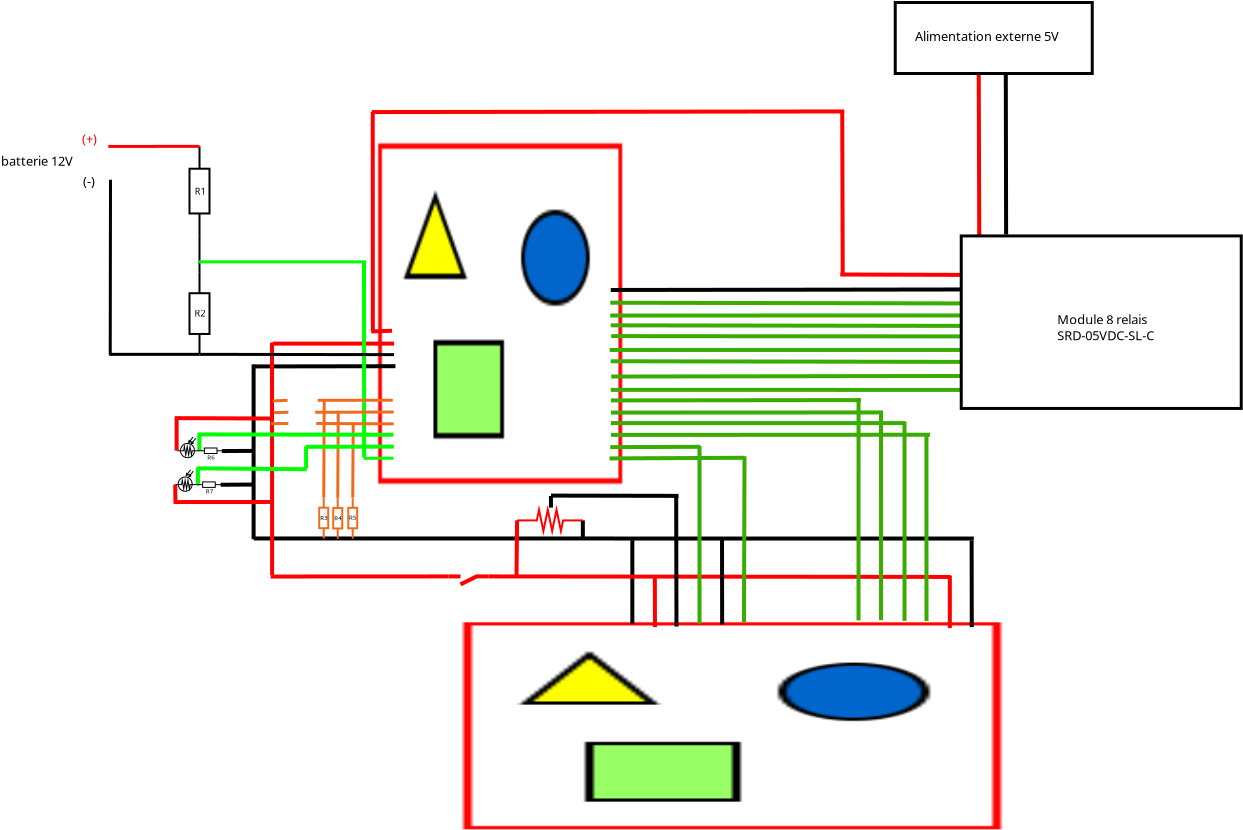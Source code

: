 <?xml version="1.0" encoding="UTF-8"?>
<dia:diagram xmlns:dia="http://www.lysator.liu.se/~alla/dia/">
  <dia:layer name="Background" visible="true" active="true">
    <dia:object type="Standard - Ellipse" version="0" id="O0">
      <dia:attribute name="obj_pos">
        <dia:point val="12.445,22.545"/>
      </dia:attribute>
      <dia:attribute name="obj_bb">
        <dia:rectangle val="12.445,22.545;13.144,23.261"/>
      </dia:attribute>
      <dia:attribute name="elem_corner">
        <dia:point val="12.445,22.545"/>
      </dia:attribute>
      <dia:attribute name="elem_width">
        <dia:real val="0.698"/>
      </dia:attribute>
      <dia:attribute name="elem_height">
        <dia:real val="0.716"/>
      </dia:attribute>
      <dia:attribute name="border_width">
        <dia:real val="0"/>
      </dia:attribute>
      <dia:attribute name="show_background">
        <dia:boolean val="false"/>
      </dia:attribute>
    </dia:object>
    <dia:object type="Standard - Image" version="0" id="O1">
      <dia:attribute name="obj_pos">
        <dia:point val="22.442,5.871"/>
      </dia:attribute>
      <dia:attribute name="obj_bb">
        <dia:rectangle val="22.392,5.821;34.692,22.927"/>
      </dia:attribute>
      <dia:attribute name="elem_corner">
        <dia:point val="22.442,5.871"/>
      </dia:attribute>
      <dia:attribute name="elem_width">
        <dia:real val="12.2"/>
      </dia:attribute>
      <dia:attribute name="elem_height">
        <dia:real val="17.006"/>
      </dia:attribute>
      <dia:attribute name="draw_border">
        <dia:boolean val="false"/>
      </dia:attribute>
      <dia:attribute name="keep_aspect">
        <dia:boolean val="true"/>
      </dia:attribute>
      <dia:attribute name="file">
        <dia:string>#/home/trent/lang/arduino/img/arduino.png#</dia:string>
      </dia:attribute>
    </dia:object>
    <dia:object type="Standard - Image" version="0" id="O2">
      <dia:attribute name="obj_pos">
        <dia:point val="26.706,29.809"/>
      </dia:attribute>
      <dia:attribute name="obj_bb">
        <dia:rectangle val="26.656,29.759;53.628,40.209"/>
      </dia:attribute>
      <dia:attribute name="elem_corner">
        <dia:point val="26.706,29.809"/>
      </dia:attribute>
      <dia:attribute name="elem_width">
        <dia:real val="26.872"/>
      </dia:attribute>
      <dia:attribute name="elem_height">
        <dia:real val="10.35"/>
      </dia:attribute>
      <dia:attribute name="draw_border">
        <dia:boolean val="false"/>
      </dia:attribute>
      <dia:attribute name="keep_aspect">
        <dia:boolean val="true"/>
      </dia:attribute>
      <dia:attribute name="file">
        <dia:string>#/home/trent/lang/arduino/img/lcd.png#</dia:string>
      </dia:attribute>
    </dia:object>
    <dia:object type="Standard - Line" version="0" id="O3">
      <dia:attribute name="obj_pos">
        <dia:point val="16.171,17.02"/>
      </dia:attribute>
      <dia:attribute name="obj_bb">
        <dia:rectangle val="16.07,16.908;23.407,17.12"/>
      </dia:attribute>
      <dia:attribute name="conn_endpoints">
        <dia:point val="16.171,17.02"/>
        <dia:point val="23.307,17.008"/>
      </dia:attribute>
      <dia:attribute name="numcp">
        <dia:int val="1"/>
      </dia:attribute>
      <dia:attribute name="line_width">
        <dia:real val="0.2"/>
      </dia:attribute>
    </dia:object>
    <dia:object type="Standard - Line" version="0" id="O4">
      <dia:attribute name="obj_pos">
        <dia:point val="16.214,25.656"/>
      </dia:attribute>
      <dia:attribute name="obj_bb">
        <dia:rectangle val="16.114,16.824;16.314,25.756"/>
      </dia:attribute>
      <dia:attribute name="conn_endpoints">
        <dia:point val="16.214,25.656"/>
        <dia:point val="16.214,16.924"/>
      </dia:attribute>
      <dia:attribute name="numcp">
        <dia:int val="1"/>
      </dia:attribute>
      <dia:attribute name="line_width">
        <dia:real val="0.2"/>
      </dia:attribute>
    </dia:object>
    <dia:object type="Standard - Line" version="0" id="O5">
      <dia:attribute name="obj_pos">
        <dia:point val="35.151,29.878"/>
      </dia:attribute>
      <dia:attribute name="obj_bb">
        <dia:rectangle val="35.051,25.606;35.251,29.978"/>
      </dia:attribute>
      <dia:attribute name="conn_endpoints">
        <dia:point val="35.151,29.878"/>
        <dia:point val="35.151,25.706"/>
      </dia:attribute>
      <dia:attribute name="numcp">
        <dia:int val="1"/>
      </dia:attribute>
      <dia:attribute name="line_width">
        <dia:real val="0.2"/>
      </dia:attribute>
    </dia:object>
    <dia:object type="Standard - Line" version="0" id="O6">
      <dia:attribute name="obj_pos">
        <dia:point val="27.959,27.519"/>
      </dia:attribute>
      <dia:attribute name="obj_bb">
        <dia:rectangle val="27.859,27.419;51.161,27.644"/>
      </dia:attribute>
      <dia:attribute name="conn_endpoints">
        <dia:point val="27.959,27.519"/>
        <dia:point val="51.061,27.544"/>
      </dia:attribute>
      <dia:attribute name="numcp">
        <dia:int val="1"/>
      </dia:attribute>
      <dia:attribute name="line_color">
        <dia:color val="#ff0000"/>
      </dia:attribute>
      <dia:attribute name="line_width">
        <dia:real val="0.2"/>
      </dia:attribute>
      <dia:connections>
        <dia:connection handle="0" to="O21" connection="1"/>
      </dia:connections>
    </dia:object>
    <dia:object type="Standard - Line" version="0" id="O7">
      <dia:attribute name="obj_pos">
        <dia:point val="16.221,25.62"/>
      </dia:attribute>
      <dia:attribute name="obj_bb">
        <dia:rectangle val="16.12,25.52;52.325,25.726"/>
      </dia:attribute>
      <dia:attribute name="conn_endpoints">
        <dia:point val="16.221,25.62"/>
        <dia:point val="52.224,25.626"/>
      </dia:attribute>
      <dia:attribute name="numcp">
        <dia:int val="1"/>
      </dia:attribute>
      <dia:attribute name="line_width">
        <dia:real val="0.2"/>
      </dia:attribute>
    </dia:object>
    <dia:object type="Standard - Line" version="0" id="O8">
      <dia:attribute name="obj_pos">
        <dia:point val="17.171,15.879"/>
      </dia:attribute>
      <dia:attribute name="obj_bb">
        <dia:rectangle val="17.07,15.778;23.337,15.979"/>
      </dia:attribute>
      <dia:attribute name="conn_endpoints">
        <dia:point val="17.171,15.879"/>
        <dia:point val="23.237,15.878"/>
      </dia:attribute>
      <dia:attribute name="numcp">
        <dia:int val="1"/>
      </dia:attribute>
      <dia:attribute name="line_color">
        <dia:color val="#ff0000"/>
      </dia:attribute>
      <dia:attribute name="line_width">
        <dia:real val="0.2"/>
      </dia:attribute>
    </dia:object>
    <dia:object type="Standard - Line" version="0" id="O9">
      <dia:attribute name="obj_pos">
        <dia:point val="17.14,27.444"/>
      </dia:attribute>
      <dia:attribute name="obj_bb">
        <dia:rectangle val="17.034,15.728;17.24,27.544"/>
      </dia:attribute>
      <dia:attribute name="conn_endpoints">
        <dia:point val="17.14,27.444"/>
        <dia:point val="17.134,15.828"/>
      </dia:attribute>
      <dia:attribute name="numcp">
        <dia:int val="1"/>
      </dia:attribute>
      <dia:attribute name="line_color">
        <dia:color val="#ff0000"/>
      </dia:attribute>
      <dia:attribute name="line_width">
        <dia:real val="0.2"/>
      </dia:attribute>
    </dia:object>
    <dia:object type="Standard - Line" version="0" id="O10">
      <dia:attribute name="obj_pos">
        <dia:point val="17.07,27.524"/>
      </dia:attribute>
      <dia:attribute name="obj_bb">
        <dia:rectangle val="16.969,27.419;26.059,27.624"/>
      </dia:attribute>
      <dia:attribute name="conn_endpoints">
        <dia:point val="17.07,27.524"/>
        <dia:point val="25.959,27.519"/>
      </dia:attribute>
      <dia:attribute name="numcp">
        <dia:int val="1"/>
      </dia:attribute>
      <dia:attribute name="line_color">
        <dia:color val="#ff0000"/>
      </dia:attribute>
      <dia:attribute name="line_width">
        <dia:real val="0.2"/>
      </dia:attribute>
      <dia:connections>
        <dia:connection handle="1" to="O21" connection="0"/>
      </dia:connections>
    </dia:object>
    <dia:object type="Standard - Line" version="0" id="O11">
      <dia:attribute name="obj_pos">
        <dia:point val="36.276,27.51"/>
      </dia:attribute>
      <dia:attribute name="obj_bb">
        <dia:rectangle val="36.176,27.41;36.383,30.155"/>
      </dia:attribute>
      <dia:attribute name="conn_endpoints">
        <dia:point val="36.276,27.51"/>
        <dia:point val="36.282,30.055"/>
      </dia:attribute>
      <dia:attribute name="numcp">
        <dia:int val="1"/>
      </dia:attribute>
      <dia:attribute name="line_color">
        <dia:color val="#ff0000"/>
      </dia:attribute>
      <dia:attribute name="line_width">
        <dia:real val="0.2"/>
      </dia:attribute>
    </dia:object>
    <dia:object type="Standard - Line" version="0" id="O12">
      <dia:attribute name="obj_pos">
        <dia:point val="37.459,23.491"/>
      </dia:attribute>
      <dia:attribute name="obj_bb">
        <dia:rectangle val="30.985,23.378;37.56,23.591"/>
      </dia:attribute>
      <dia:attribute name="conn_endpoints">
        <dia:point val="37.459,23.491"/>
        <dia:point val="31.085,23.478"/>
      </dia:attribute>
      <dia:attribute name="numcp">
        <dia:int val="1"/>
      </dia:attribute>
      <dia:attribute name="line_width">
        <dia:real val="0.2"/>
      </dia:attribute>
    </dia:object>
    <dia:object type="Standard - Line" version="0" id="O13">
      <dia:attribute name="obj_pos">
        <dia:point val="37.358,30.026"/>
      </dia:attribute>
      <dia:attribute name="obj_bb">
        <dia:rectangle val="37.243,23.343;37.458,30.127"/>
      </dia:attribute>
      <dia:attribute name="conn_endpoints">
        <dia:point val="37.358,30.026"/>
        <dia:point val="37.343,23.443"/>
      </dia:attribute>
      <dia:attribute name="numcp">
        <dia:int val="1"/>
      </dia:attribute>
      <dia:attribute name="line_width">
        <dia:real val="0.2"/>
      </dia:attribute>
    </dia:object>
    <dia:object type="Standard - Line" version="0" id="O14">
      <dia:attribute name="obj_pos">
        <dia:point val="52.122,30.055"/>
      </dia:attribute>
      <dia:attribute name="obj_bb">
        <dia:rectangle val="52.016,25.621;52.222,30.155"/>
      </dia:attribute>
      <dia:attribute name="conn_endpoints">
        <dia:point val="52.122,30.055"/>
        <dia:point val="52.116,25.721"/>
      </dia:attribute>
      <dia:attribute name="numcp">
        <dia:int val="1"/>
      </dia:attribute>
      <dia:attribute name="line_width">
        <dia:real val="0.2"/>
      </dia:attribute>
    </dia:object>
    <dia:object type="Standard - Line" version="0" id="O15">
      <dia:attribute name="obj_pos">
        <dia:point val="51.026,27.474"/>
      </dia:attribute>
      <dia:attribute name="obj_bb">
        <dia:rectangle val="50.926,27.373;51.126,30.204"/>
      </dia:attribute>
      <dia:attribute name="conn_endpoints">
        <dia:point val="51.026,27.474"/>
        <dia:point val="51.026,30.104"/>
      </dia:attribute>
      <dia:attribute name="numcp">
        <dia:int val="1"/>
      </dia:attribute>
      <dia:attribute name="line_color">
        <dia:color val="#ff0000"/>
      </dia:attribute>
      <dia:attribute name="line_width">
        <dia:real val="0.2"/>
      </dia:attribute>
    </dia:object>
    <dia:object type="Standard - Line" version="0" id="O16">
      <dia:attribute name="obj_pos">
        <dia:point val="29.388,24.716"/>
      </dia:attribute>
      <dia:attribute name="obj_bb">
        <dia:rectangle val="29.258,24.615;29.489,27.691"/>
      </dia:attribute>
      <dia:attribute name="conn_endpoints">
        <dia:point val="29.388,24.716"/>
        <dia:point val="29.359,27.59"/>
      </dia:attribute>
      <dia:attribute name="numcp">
        <dia:int val="1"/>
      </dia:attribute>
      <dia:attribute name="line_color">
        <dia:color val="#ff0000"/>
      </dia:attribute>
      <dia:attribute name="line_width">
        <dia:real val="0.2"/>
      </dia:attribute>
      <dia:connections>
        <dia:connection handle="0" to="O18" connection="0"/>
      </dia:connections>
    </dia:object>
    <dia:object type="Standard - Line" version="0" id="O17">
      <dia:attribute name="obj_pos">
        <dia:point val="32.676,25.6"/>
      </dia:attribute>
      <dia:attribute name="obj_bb">
        <dia:rectangle val="32.576,24.616;32.776,25.7"/>
      </dia:attribute>
      <dia:attribute name="conn_endpoints">
        <dia:point val="32.676,25.6"/>
        <dia:point val="32.676,24.716"/>
      </dia:attribute>
      <dia:attribute name="numcp">
        <dia:int val="1"/>
      </dia:attribute>
      <dia:attribute name="line_width">
        <dia:real val="0.2"/>
      </dia:attribute>
      <dia:connections>
        <dia:connection handle="1" to="O18" connection="1"/>
      </dia:connections>
    </dia:object>
    <dia:object type="Circuit - Horizontal Resistor" version="1" id="O18">
      <dia:attribute name="obj_pos">
        <dia:point val="29.388,24.186"/>
      </dia:attribute>
      <dia:attribute name="obj_bb">
        <dia:rectangle val="29.388,23.939;32.676,25.493"/>
      </dia:attribute>
      <dia:attribute name="meta">
        <dia:composite type="dict"/>
      </dia:attribute>
      <dia:attribute name="elem_corner">
        <dia:point val="29.388,24.186"/>
      </dia:attribute>
      <dia:attribute name="elem_width">
        <dia:real val="3.288"/>
      </dia:attribute>
      <dia:attribute name="elem_height">
        <dia:real val="1.061"/>
      </dia:attribute>
      <dia:attribute name="line_width">
        <dia:real val="0.1"/>
      </dia:attribute>
      <dia:attribute name="line_colour">
        <dia:color val="#ff0000"/>
      </dia:attribute>
      <dia:attribute name="fill_colour">
        <dia:color val="#ffffff"/>
      </dia:attribute>
      <dia:attribute name="show_background">
        <dia:boolean val="true"/>
      </dia:attribute>
      <dia:attribute name="line_style">
        <dia:enum val="0"/>
        <dia:real val="1"/>
      </dia:attribute>
      <dia:attribute name="flip_horizontal">
        <dia:boolean val="false"/>
      </dia:attribute>
      <dia:attribute name="flip_vertical">
        <dia:boolean val="false"/>
      </dia:attribute>
      <dia:attribute name="subscale">
        <dia:real val="1"/>
      </dia:attribute>
      <dia:attribute name="custom:id">
        <dia:string>##</dia:string>
      </dia:attribute>
      <dia:attribute name="custom:ohms">
        <dia:int val="0"/>
      </dia:attribute>
      <dia:attribute name="custom:power">
        <dia:real val="0"/>
      </dia:attribute>
      <dia:attribute name="custom:smd">
        <dia:boolean val="false"/>
      </dia:attribute>
    </dia:object>
    <dia:object type="Standard - Line" version="0" id="O19">
      <dia:attribute name="obj_pos">
        <dia:point val="31.085,24.079"/>
      </dia:attribute>
      <dia:attribute name="obj_bb">
        <dia:rectangle val="30.978,23.393;31.186,24.18"/>
      </dia:attribute>
      <dia:attribute name="conn_endpoints">
        <dia:point val="31.085,24.079"/>
        <dia:point val="31.079,23.494"/>
      </dia:attribute>
      <dia:attribute name="numcp">
        <dia:int val="1"/>
      </dia:attribute>
      <dia:attribute name="line_width">
        <dia:real val="0.2"/>
      </dia:attribute>
    </dia:object>
    <dia:object type="Standard - Line" version="0" id="O20">
      <dia:attribute name="obj_pos">
        <dia:point val="39.641,29.913"/>
      </dia:attribute>
      <dia:attribute name="obj_bb">
        <dia:rectangle val="39.535,25.55;39.741,30.013"/>
      </dia:attribute>
      <dia:attribute name="conn_endpoints">
        <dia:point val="39.641,29.913"/>
        <dia:point val="39.635,25.65"/>
      </dia:attribute>
      <dia:attribute name="numcp">
        <dia:int val="1"/>
      </dia:attribute>
      <dia:attribute name="line_width">
        <dia:real val="0.2"/>
      </dia:attribute>
    </dia:object>
    <dia:object type="Electric - contact_o" version="1" id="O21">
      <dia:attribute name="obj_pos">
        <dia:point val="25.959,26.519"/>
      </dia:attribute>
      <dia:attribute name="obj_bb">
        <dia:rectangle val="25.888,26.448;28.029,28.59"/>
      </dia:attribute>
      <dia:attribute name="meta">
        <dia:composite type="dict"/>
      </dia:attribute>
      <dia:attribute name="elem_corner">
        <dia:point val="25.959,26.519"/>
      </dia:attribute>
      <dia:attribute name="elem_width">
        <dia:real val="2"/>
      </dia:attribute>
      <dia:attribute name="elem_height">
        <dia:real val="2"/>
      </dia:attribute>
      <dia:attribute name="line_width">
        <dia:real val="0.2"/>
      </dia:attribute>
      <dia:attribute name="line_colour">
        <dia:color val="#ff0000"/>
      </dia:attribute>
      <dia:attribute name="fill_colour">
        <dia:color val="#ffffff"/>
      </dia:attribute>
      <dia:attribute name="show_background">
        <dia:boolean val="true"/>
      </dia:attribute>
      <dia:attribute name="line_style">
        <dia:enum val="0"/>
        <dia:real val="1"/>
      </dia:attribute>
      <dia:attribute name="padding">
        <dia:real val="0.1"/>
      </dia:attribute>
      <dia:attribute name="text">
        <dia:composite type="text">
          <dia:attribute name="string">
            <dia:string>##</dia:string>
          </dia:attribute>
          <dia:attribute name="font">
            <dia:font family="sans" style="0" name="Helvetica"/>
          </dia:attribute>
          <dia:attribute name="height">
            <dia:real val="0.8"/>
          </dia:attribute>
          <dia:attribute name="pos">
            <dia:point val="26.959,27.319"/>
          </dia:attribute>
          <dia:attribute name="color">
            <dia:color val="#000000"/>
          </dia:attribute>
          <dia:attribute name="alignment">
            <dia:enum val="1"/>
          </dia:attribute>
        </dia:composite>
      </dia:attribute>
      <dia:attribute name="flip_horizontal">
        <dia:boolean val="false"/>
      </dia:attribute>
      <dia:attribute name="flip_vertical">
        <dia:boolean val="false"/>
      </dia:attribute>
      <dia:attribute name="subscale">
        <dia:real val="1"/>
      </dia:attribute>
    </dia:object>
    <dia:object type="Standard - Line" version="0" id="O22">
      <dia:attribute name="obj_pos">
        <dia:point val="34.049,21.054"/>
      </dia:attribute>
      <dia:attribute name="obj_bb">
        <dia:rectangle val="33.949,20.939;38.645,21.154"/>
      </dia:attribute>
      <dia:attribute name="conn_endpoints">
        <dia:point val="34.049,21.054"/>
        <dia:point val="38.545,21.039"/>
      </dia:attribute>
      <dia:attribute name="numcp">
        <dia:int val="1"/>
      </dia:attribute>
      <dia:attribute name="line_color">
        <dia:color val="#39ac00"/>
      </dia:attribute>
      <dia:attribute name="line_width">
        <dia:real val="0.2"/>
      </dia:attribute>
    </dia:object>
    <dia:object type="Standard - Line" version="0" id="O23">
      <dia:attribute name="obj_pos">
        <dia:point val="38.51,21.003"/>
      </dia:attribute>
      <dia:attribute name="obj_bb">
        <dia:rectangle val="38.41,20.904;38.61,29.978"/>
      </dia:attribute>
      <dia:attribute name="conn_endpoints">
        <dia:point val="38.51,21.003"/>
        <dia:point val="38.51,29.878"/>
      </dia:attribute>
      <dia:attribute name="numcp">
        <dia:int val="1"/>
      </dia:attribute>
      <dia:attribute name="line_color">
        <dia:color val="#39ac00"/>
      </dia:attribute>
      <dia:attribute name="line_width">
        <dia:real val="0.2"/>
      </dia:attribute>
    </dia:object>
    <dia:object type="Standard - Line" version="0" id="O24">
      <dia:attribute name="obj_pos">
        <dia:point val="34.01,21.618"/>
      </dia:attribute>
      <dia:attribute name="obj_bb">
        <dia:rectangle val="33.909,21.487;40.86,21.718"/>
      </dia:attribute>
      <dia:attribute name="conn_endpoints">
        <dia:point val="34.01,21.618"/>
        <dia:point val="40.759,21.587"/>
      </dia:attribute>
      <dia:attribute name="numcp">
        <dia:int val="1"/>
      </dia:attribute>
      <dia:attribute name="line_color">
        <dia:color val="#39ac00"/>
      </dia:attribute>
      <dia:attribute name="line_width">
        <dia:real val="0.2"/>
      </dia:attribute>
    </dia:object>
    <dia:object type="Standard - Line" version="0" id="O25">
      <dia:attribute name="obj_pos">
        <dia:point val="40.759,21.512"/>
      </dia:attribute>
      <dia:attribute name="obj_bb">
        <dia:rectangle val="40.634,21.412;40.86,29.902"/>
      </dia:attribute>
      <dia:attribute name="conn_endpoints">
        <dia:point val="40.759,21.512"/>
        <dia:point val="40.734,29.801"/>
      </dia:attribute>
      <dia:attribute name="numcp">
        <dia:int val="1"/>
      </dia:attribute>
      <dia:attribute name="line_color">
        <dia:color val="#39ac00"/>
      </dia:attribute>
      <dia:attribute name="line_width">
        <dia:real val="0.2"/>
      </dia:attribute>
    </dia:object>
    <dia:object type="Standard - Line" version="0" id="O26">
      <dia:attribute name="obj_pos">
        <dia:point val="34.085,20.443"/>
      </dia:attribute>
      <dia:attribute name="obj_bb">
        <dia:rectangle val="33.985,20.335;50.132,20.543"/>
      </dia:attribute>
      <dia:attribute name="conn_endpoints">
        <dia:point val="34.085,20.443"/>
        <dia:point val="50.032,20.435"/>
      </dia:attribute>
      <dia:attribute name="numcp">
        <dia:int val="1"/>
      </dia:attribute>
      <dia:attribute name="line_color">
        <dia:color val="#39ac00"/>
      </dia:attribute>
      <dia:attribute name="line_width">
        <dia:real val="0.2"/>
      </dia:attribute>
    </dia:object>
    <dia:object type="Standard - Line" version="0" id="O27">
      <dia:attribute name="obj_pos">
        <dia:point val="49.856,20.382"/>
      </dia:attribute>
      <dia:attribute name="obj_bb">
        <dia:rectangle val="49.756,20.282;49.959,29.851"/>
      </dia:attribute>
      <dia:attribute name="conn_endpoints">
        <dia:point val="49.856,20.382"/>
        <dia:point val="49.859,29.751"/>
      </dia:attribute>
      <dia:attribute name="numcp">
        <dia:int val="1"/>
      </dia:attribute>
      <dia:attribute name="line_color">
        <dia:color val="#39ac00"/>
      </dia:attribute>
      <dia:attribute name="line_width">
        <dia:real val="0.2"/>
      </dia:attribute>
    </dia:object>
    <dia:object type="Standard - Line" version="0" id="O28">
      <dia:attribute name="obj_pos">
        <dia:point val="48.76,19.799"/>
      </dia:attribute>
      <dia:attribute name="obj_bb">
        <dia:rectangle val="48.66,19.698;48.86,29.842"/>
      </dia:attribute>
      <dia:attribute name="conn_endpoints">
        <dia:point val="48.76,19.799"/>
        <dia:point val="48.76,29.742"/>
      </dia:attribute>
      <dia:attribute name="numcp">
        <dia:int val="1"/>
      </dia:attribute>
      <dia:attribute name="line_color">
        <dia:color val="#39ac00"/>
      </dia:attribute>
      <dia:attribute name="line_width">
        <dia:real val="0.2"/>
      </dia:attribute>
    </dia:object>
    <dia:object type="Standard - Line" version="0" id="O29">
      <dia:attribute name="obj_pos">
        <dia:point val="47.584,19.312"/>
      </dia:attribute>
      <dia:attribute name="obj_bb">
        <dia:rectangle val="47.484,19.212;47.685,29.807"/>
      </dia:attribute>
      <dia:attribute name="conn_endpoints">
        <dia:point val="47.584,19.312"/>
        <dia:point val="47.585,29.707"/>
      </dia:attribute>
      <dia:attribute name="numcp">
        <dia:int val="1"/>
      </dia:attribute>
      <dia:attribute name="line_color">
        <dia:color val="#39ac00"/>
      </dia:attribute>
      <dia:attribute name="line_width">
        <dia:real val="0.2"/>
      </dia:attribute>
    </dia:object>
    <dia:object type="Standard - Line" version="0" id="O30">
      <dia:attribute name="obj_pos">
        <dia:point val="46.462,18.596"/>
      </dia:attribute>
      <dia:attribute name="obj_bb">
        <dia:rectangle val="46.36,18.497;46.562,29.822"/>
      </dia:attribute>
      <dia:attribute name="conn_endpoints">
        <dia:point val="46.462,18.596"/>
        <dia:point val="46.46,29.722"/>
      </dia:attribute>
      <dia:attribute name="numcp">
        <dia:int val="1"/>
      </dia:attribute>
      <dia:attribute name="line_color">
        <dia:color val="#39ac00"/>
      </dia:attribute>
      <dia:attribute name="line_width">
        <dia:real val="0.2"/>
      </dia:attribute>
    </dia:object>
    <dia:object type="Standard - Line" version="0" id="O31">
      <dia:attribute name="obj_pos">
        <dia:point val="34.084,19.852"/>
      </dia:attribute>
      <dia:attribute name="obj_bb">
        <dia:rectangle val="33.984,19.752;48.913,19.952"/>
      </dia:attribute>
      <dia:attribute name="conn_endpoints">
        <dia:point val="34.084,19.852"/>
        <dia:point val="48.813,19.852"/>
      </dia:attribute>
      <dia:attribute name="numcp">
        <dia:int val="1"/>
      </dia:attribute>
      <dia:attribute name="line_color">
        <dia:color val="#39ac00"/>
      </dia:attribute>
      <dia:attribute name="line_width">
        <dia:real val="0.2"/>
      </dia:attribute>
    </dia:object>
    <dia:object type="Standard - Line" version="0" id="O32">
      <dia:attribute name="obj_pos">
        <dia:point val="34.085,19.328"/>
      </dia:attribute>
      <dia:attribute name="obj_bb">
        <dia:rectangle val="33.985,19.221;47.781,19.427"/>
      </dia:attribute>
      <dia:attribute name="conn_endpoints">
        <dia:point val="34.085,19.328"/>
        <dia:point val="47.681,19.321"/>
      </dia:attribute>
      <dia:attribute name="numcp">
        <dia:int val="1"/>
      </dia:attribute>
      <dia:attribute name="line_color">
        <dia:color val="#39ac00"/>
      </dia:attribute>
      <dia:attribute name="line_width">
        <dia:real val="0.2"/>
      </dia:attribute>
    </dia:object>
    <dia:object type="Standard - Line" version="0" id="O33">
      <dia:attribute name="obj_pos">
        <dia:point val="34.085,18.718"/>
      </dia:attribute>
      <dia:attribute name="obj_bb">
        <dia:rectangle val="33.984,18.602;46.668,18.818"/>
      </dia:attribute>
      <dia:attribute name="conn_endpoints">
        <dia:point val="34.085,18.718"/>
        <dia:point val="46.568,18.703"/>
      </dia:attribute>
      <dia:attribute name="numcp">
        <dia:int val="1"/>
      </dia:attribute>
      <dia:attribute name="line_color">
        <dia:color val="#39ac00"/>
      </dia:attribute>
      <dia:attribute name="line_width">
        <dia:real val="0.2"/>
      </dia:attribute>
    </dia:object>
    <dia:object type="Circuit - Vertical Resistor (European)" version="1" id="O34">
      <dia:attribute name="obj_pos">
        <dia:point val="13.009,6.015"/>
      </dia:attribute>
      <dia:attribute name="obj_bb">
        <dia:rectangle val="12.959,6.015;14.059,10.49"/>
      </dia:attribute>
      <dia:attribute name="meta">
        <dia:composite type="dict"/>
      </dia:attribute>
      <dia:attribute name="elem_corner">
        <dia:point val="13.009,6.015"/>
      </dia:attribute>
      <dia:attribute name="elem_width">
        <dia:real val="1.0"/>
      </dia:attribute>
      <dia:attribute name="elem_height">
        <dia:real val="4.475"/>
      </dia:attribute>
      <dia:attribute name="line_width">
        <dia:real val="0.1"/>
      </dia:attribute>
      <dia:attribute name="line_colour">
        <dia:color val="#000000"/>
      </dia:attribute>
      <dia:attribute name="fill_colour">
        <dia:color val="#ffffff"/>
      </dia:attribute>
      <dia:attribute name="show_background">
        <dia:boolean val="true"/>
      </dia:attribute>
      <dia:attribute name="line_style">
        <dia:enum val="0"/>
        <dia:real val="1"/>
      </dia:attribute>
      <dia:attribute name="flip_horizontal">
        <dia:boolean val="false"/>
      </dia:attribute>
      <dia:attribute name="flip_vertical">
        <dia:boolean val="false"/>
      </dia:attribute>
      <dia:attribute name="subscale">
        <dia:real val="1"/>
      </dia:attribute>
    </dia:object>
    <dia:object type="Circuit - Vertical Resistor (European)" version="1" id="O35">
      <dia:attribute name="obj_pos">
        <dia:point val="13.009,12.34"/>
      </dia:attribute>
      <dia:attribute name="obj_bb">
        <dia:rectangle val="12.959,12.34;14.059,16.415"/>
      </dia:attribute>
      <dia:attribute name="meta">
        <dia:composite type="dict"/>
      </dia:attribute>
      <dia:attribute name="elem_corner">
        <dia:point val="13.009,12.34"/>
      </dia:attribute>
      <dia:attribute name="elem_width">
        <dia:real val="1.0"/>
      </dia:attribute>
      <dia:attribute name="elem_height">
        <dia:real val="4.075"/>
      </dia:attribute>
      <dia:attribute name="line_width">
        <dia:real val="0.1"/>
      </dia:attribute>
      <dia:attribute name="line_colour">
        <dia:color val="#000000"/>
      </dia:attribute>
      <dia:attribute name="fill_colour">
        <dia:color val="#ffffff"/>
      </dia:attribute>
      <dia:attribute name="show_background">
        <dia:boolean val="true"/>
      </dia:attribute>
      <dia:attribute name="line_style">
        <dia:enum val="0"/>
        <dia:real val="1"/>
      </dia:attribute>
      <dia:attribute name="flip_horizontal">
        <dia:boolean val="false"/>
      </dia:attribute>
      <dia:attribute name="flip_vertical">
        <dia:boolean val="false"/>
      </dia:attribute>
      <dia:attribute name="subscale">
        <dia:real val="1"/>
      </dia:attribute>
    </dia:object>
    <dia:object type="Standard - Line" version="0" id="O36">
      <dia:attribute name="obj_pos">
        <dia:point val="13.509,10.49"/>
      </dia:attribute>
      <dia:attribute name="obj_bb">
        <dia:rectangle val="13.459,10.44;13.559,12.39"/>
      </dia:attribute>
      <dia:attribute name="conn_endpoints">
        <dia:point val="13.509,10.49"/>
        <dia:point val="13.509,12.34"/>
      </dia:attribute>
      <dia:attribute name="numcp">
        <dia:int val="1"/>
      </dia:attribute>
      <dia:connections>
        <dia:connection handle="0" to="O34" connection="1"/>
        <dia:connection handle="1" to="O35" connection="0"/>
      </dia:connections>
    </dia:object>
    <dia:object type="Standard - Line" version="0" id="O37">
      <dia:attribute name="obj_pos">
        <dia:point val="13.484,11.79"/>
      </dia:attribute>
      <dia:attribute name="obj_bb">
        <dia:rectangle val="13.409,11.715;21.759,11.865"/>
      </dia:attribute>
      <dia:attribute name="conn_endpoints">
        <dia:point val="13.484,11.79"/>
        <dia:point val="21.684,11.79"/>
      </dia:attribute>
      <dia:attribute name="numcp">
        <dia:int val="1"/>
      </dia:attribute>
      <dia:attribute name="line_color">
        <dia:color val="#00ff00"/>
      </dia:attribute>
      <dia:attribute name="line_width">
        <dia:real val="0.15"/>
      </dia:attribute>
    </dia:object>
    <dia:object type="Standard - Line" version="0" id="O38">
      <dia:attribute name="obj_pos">
        <dia:point val="21.709,21.615"/>
      </dia:attribute>
      <dia:attribute name="obj_bb">
        <dia:rectangle val="21.634,21.529;23.285,21.69"/>
      </dia:attribute>
      <dia:attribute name="conn_endpoints">
        <dia:point val="21.709,21.615"/>
        <dia:point val="23.209,21.605"/>
      </dia:attribute>
      <dia:attribute name="numcp">
        <dia:int val="1"/>
      </dia:attribute>
      <dia:attribute name="line_color">
        <dia:color val="#00ff00"/>
      </dia:attribute>
      <dia:attribute name="line_width">
        <dia:real val="0.15"/>
      </dia:attribute>
    </dia:object>
    <dia:object type="Standard - Line" version="0" id="O39">
      <dia:attribute name="obj_pos">
        <dia:point val="21.74,21.57"/>
      </dia:attribute>
      <dia:attribute name="obj_bb">
        <dia:rectangle val="21.634,11.614;21.84,21.671"/>
      </dia:attribute>
      <dia:attribute name="conn_endpoints">
        <dia:point val="21.74,21.57"/>
        <dia:point val="21.734,11.715"/>
      </dia:attribute>
      <dia:attribute name="numcp">
        <dia:int val="1"/>
      </dia:attribute>
      <dia:attribute name="line_color">
        <dia:color val="#00ff00"/>
      </dia:attribute>
      <dia:attribute name="line_width">
        <dia:real val="0.2"/>
      </dia:attribute>
    </dia:object>
    <dia:object type="Standard - Line" version="0" id="O40">
      <dia:attribute name="obj_pos">
        <dia:point val="13.509,16.415"/>
      </dia:attribute>
      <dia:attribute name="obj_bb">
        <dia:rectangle val="13.434,16.34;23.309,16.505"/>
      </dia:attribute>
      <dia:attribute name="conn_endpoints">
        <dia:point val="13.509,16.415"/>
        <dia:point val="23.234,16.43"/>
      </dia:attribute>
      <dia:attribute name="numcp">
        <dia:int val="1"/>
      </dia:attribute>
      <dia:attribute name="line_width">
        <dia:real val="0.15"/>
      </dia:attribute>
      <dia:connections>
        <dia:connection handle="0" to="O35" connection="1"/>
      </dia:connections>
    </dia:object>
    <dia:object type="Standard - Line" version="0" id="O41">
      <dia:attribute name="obj_pos">
        <dia:point val="9.009,16.415"/>
      </dia:attribute>
      <dia:attribute name="obj_bb">
        <dia:rectangle val="8.934,16.34;13.584,16.49"/>
      </dia:attribute>
      <dia:attribute name="conn_endpoints">
        <dia:point val="9.009,16.415"/>
        <dia:point val="13.509,16.415"/>
      </dia:attribute>
      <dia:attribute name="numcp">
        <dia:int val="1"/>
      </dia:attribute>
      <dia:attribute name="line_width">
        <dia:real val="0.15"/>
      </dia:attribute>
      <dia:connections>
        <dia:connection handle="1" to="O35" connection="1"/>
      </dia:connections>
    </dia:object>
    <dia:object type="Standard - Line" version="0" id="O42">
      <dia:attribute name="obj_pos">
        <dia:point val="8.949,6.021"/>
      </dia:attribute>
      <dia:attribute name="obj_bb">
        <dia:rectangle val="8.874,5.94;13.585,6.096"/>
      </dia:attribute>
      <dia:attribute name="conn_endpoints">
        <dia:point val="8.949,6.021"/>
        <dia:point val="13.509,6.015"/>
      </dia:attribute>
      <dia:attribute name="numcp">
        <dia:int val="1"/>
      </dia:attribute>
      <dia:attribute name="line_color">
        <dia:color val="#ff0000"/>
      </dia:attribute>
      <dia:attribute name="line_width">
        <dia:real val="0.15"/>
      </dia:attribute>
      <dia:connections>
        <dia:connection handle="1" to="O34" connection="0"/>
      </dia:connections>
    </dia:object>
    <dia:object type="Standard - Text" version="1" id="O43">
      <dia:attribute name="obj_pos">
        <dia:point val="7.734,6.115"/>
      </dia:attribute>
      <dia:attribute name="obj_bb">
        <dia:rectangle val="7.734,5.52;7.734,6.267"/>
      </dia:attribute>
      <dia:attribute name="text">
        <dia:composite type="text">
          <dia:attribute name="string">
            <dia:string>##</dia:string>
          </dia:attribute>
          <dia:attribute name="font">
            <dia:font family="sans" style="0" name="Helvetica"/>
          </dia:attribute>
          <dia:attribute name="height">
            <dia:real val="0.8"/>
          </dia:attribute>
          <dia:attribute name="pos">
            <dia:point val="7.734,6.115"/>
          </dia:attribute>
          <dia:attribute name="color">
            <dia:color val="#ff0000"/>
          </dia:attribute>
          <dia:attribute name="alignment">
            <dia:enum val="0"/>
          </dia:attribute>
        </dia:composite>
      </dia:attribute>
      <dia:attribute name="valign">
        <dia:enum val="3"/>
      </dia:attribute>
    </dia:object>
    <dia:object type="Standard - Text" version="1" id="O44">
      <dia:attribute name="obj_pos">
        <dia:point val="3.584,6.99"/>
      </dia:attribute>
      <dia:attribute name="obj_bb">
        <dia:rectangle val="3.584,6.395;7.569,7.142"/>
      </dia:attribute>
      <dia:attribute name="text">
        <dia:composite type="text">
          <dia:attribute name="string">
            <dia:string>#batterie 12V#</dia:string>
          </dia:attribute>
          <dia:attribute name="font">
            <dia:font family="sans" style="0" name="Helvetica"/>
          </dia:attribute>
          <dia:attribute name="height">
            <dia:real val="0.8"/>
          </dia:attribute>
          <dia:attribute name="pos">
            <dia:point val="3.584,6.99"/>
          </dia:attribute>
          <dia:attribute name="color">
            <dia:color val="#000000"/>
          </dia:attribute>
          <dia:attribute name="alignment">
            <dia:enum val="0"/>
          </dia:attribute>
        </dia:composite>
      </dia:attribute>
      <dia:attribute name="valign">
        <dia:enum val="3"/>
      </dia:attribute>
    </dia:object>
    <dia:object type="Standard - Text" version="1" id="O45">
      <dia:attribute name="obj_pos">
        <dia:point val="7.684,8.0"/>
      </dia:attribute>
      <dia:attribute name="obj_bb">
        <dia:rectangle val="7.684,7.405;8.414,8.152"/>
      </dia:attribute>
      <dia:attribute name="text">
        <dia:composite type="text">
          <dia:attribute name="string">
            <dia:string>#(-)#</dia:string>
          </dia:attribute>
          <dia:attribute name="font">
            <dia:font family="sans" style="0" name="Helvetica"/>
          </dia:attribute>
          <dia:attribute name="height">
            <dia:real val="0.8"/>
          </dia:attribute>
          <dia:attribute name="pos">
            <dia:point val="7.684,8.0"/>
          </dia:attribute>
          <dia:attribute name="color">
            <dia:color val="#000000"/>
          </dia:attribute>
          <dia:attribute name="alignment">
            <dia:enum val="0"/>
          </dia:attribute>
        </dia:composite>
      </dia:attribute>
      <dia:attribute name="valign">
        <dia:enum val="3"/>
      </dia:attribute>
    </dia:object>
    <dia:object type="Standard - Text" version="1" id="O46">
      <dia:attribute name="obj_pos">
        <dia:point val="13.274,8.435"/>
      </dia:attribute>
      <dia:attribute name="obj_bb">
        <dia:rectangle val="13.274,8.015;13.874,8.542"/>
      </dia:attribute>
      <dia:attribute name="text">
        <dia:composite type="text">
          <dia:attribute name="string">
            <dia:string>#R1#</dia:string>
          </dia:attribute>
          <dia:attribute name="font">
            <dia:font family="sans" style="0" name="Helvetica"/>
          </dia:attribute>
          <dia:attribute name="height">
            <dia:real val="0.564"/>
          </dia:attribute>
          <dia:attribute name="pos">
            <dia:point val="13.274,8.435"/>
          </dia:attribute>
          <dia:attribute name="color">
            <dia:color val="#000000"/>
          </dia:attribute>
          <dia:attribute name="alignment">
            <dia:enum val="0"/>
          </dia:attribute>
        </dia:composite>
      </dia:attribute>
      <dia:attribute name="valign">
        <dia:enum val="3"/>
      </dia:attribute>
    </dia:object>
    <dia:object type="Standard - Text" version="1" id="O47">
      <dia:attribute name="obj_pos">
        <dia:point val="13.259,14.525"/>
      </dia:attribute>
      <dia:attribute name="obj_bb">
        <dia:rectangle val="13.259,14.091;13.873,14.659"/>
      </dia:attribute>
      <dia:attribute name="text">
        <dia:composite type="text">
          <dia:attribute name="string">
            <dia:string>#R2#</dia:string>
          </dia:attribute>
          <dia:attribute name="font">
            <dia:font family="sans" style="0" name="Helvetica"/>
          </dia:attribute>
          <dia:attribute name="height">
            <dia:real val="0.564"/>
          </dia:attribute>
          <dia:attribute name="pos">
            <dia:point val="13.259,14.525"/>
          </dia:attribute>
          <dia:attribute name="color">
            <dia:color val="#000000"/>
          </dia:attribute>
          <dia:attribute name="alignment">
            <dia:enum val="0"/>
          </dia:attribute>
        </dia:composite>
      </dia:attribute>
      <dia:attribute name="valign">
        <dia:enum val="3"/>
      </dia:attribute>
    </dia:object>
    <dia:object type="Standard - Line" version="0" id="O48">
      <dia:attribute name="obj_pos">
        <dia:point val="19.421,18.713"/>
      </dia:attribute>
      <dia:attribute name="obj_bb">
        <dia:rectangle val="19.346,18.636;23.245,18.788"/>
      </dia:attribute>
      <dia:attribute name="conn_endpoints">
        <dia:point val="19.421,18.713"/>
        <dia:point val="23.171,18.71"/>
      </dia:attribute>
      <dia:attribute name="numcp">
        <dia:int val="1"/>
      </dia:attribute>
      <dia:attribute name="line_color">
        <dia:color val="#f06c1c"/>
      </dia:attribute>
      <dia:attribute name="line_width">
        <dia:real val="0.15"/>
      </dia:attribute>
      <dia:connections>
        <dia:connection handle="0" to="O51" connection="1"/>
      </dia:connections>
    </dia:object>
    <dia:object type="Standard - Line" version="0" id="O49">
      <dia:attribute name="obj_pos">
        <dia:point val="19.296,19.311"/>
      </dia:attribute>
      <dia:attribute name="obj_bb">
        <dia:rectangle val="19.22,19.225;23.296,19.386"/>
      </dia:attribute>
      <dia:attribute name="conn_endpoints">
        <dia:point val="19.296,19.311"/>
        <dia:point val="23.221,19.3"/>
      </dia:attribute>
      <dia:attribute name="numcp">
        <dia:int val="1"/>
      </dia:attribute>
      <dia:attribute name="line_color">
        <dia:color val="#f06c1c"/>
      </dia:attribute>
      <dia:attribute name="line_width">
        <dia:real val="0.15"/>
      </dia:attribute>
      <dia:connections>
        <dia:connection handle="0" to="O52" connection="1"/>
      </dia:connections>
    </dia:object>
    <dia:object type="Standard - Line" version="0" id="O50">
      <dia:attribute name="obj_pos">
        <dia:point val="19.346,19.872"/>
      </dia:attribute>
      <dia:attribute name="obj_bb">
        <dia:rectangle val="19.27,19.796;23.296,19.966"/>
      </dia:attribute>
      <dia:attribute name="conn_endpoints">
        <dia:point val="19.346,19.872"/>
        <dia:point val="23.221,19.89"/>
      </dia:attribute>
      <dia:attribute name="numcp">
        <dia:int val="1"/>
      </dia:attribute>
      <dia:attribute name="line_color">
        <dia:color val="#f06c1c"/>
      </dia:attribute>
      <dia:attribute name="line_width">
        <dia:real val="0.15"/>
      </dia:attribute>
      <dia:connections>
        <dia:connection handle="0" to="O53" connection="1"/>
      </dia:connections>
    </dia:object>
    <dia:object type="Electronic - button" version="1" id="O51">
      <dia:attribute name="obj_pos">
        <dia:point val="17.912,18.282"/>
      </dia:attribute>
      <dia:attribute name="obj_bb">
        <dia:rectangle val="17.912,18.282;19.421,18.87"/>
      </dia:attribute>
      <dia:attribute name="meta">
        <dia:composite type="dict"/>
      </dia:attribute>
      <dia:attribute name="elem_corner">
        <dia:point val="17.912,18.282"/>
      </dia:attribute>
      <dia:attribute name="elem_width">
        <dia:real val="1.508"/>
      </dia:attribute>
      <dia:attribute name="elem_height">
        <dia:real val="0.539"/>
      </dia:attribute>
      <dia:attribute name="line_width">
        <dia:real val="0.1"/>
      </dia:attribute>
      <dia:attribute name="line_colour">
        <dia:color val="#f06c1c"/>
      </dia:attribute>
      <dia:attribute name="fill_colour">
        <dia:color val="#ffffff"/>
      </dia:attribute>
      <dia:attribute name="show_background">
        <dia:boolean val="true"/>
      </dia:attribute>
      <dia:attribute name="line_style">
        <dia:enum val="0"/>
        <dia:real val="1"/>
      </dia:attribute>
      <dia:attribute name="flip_horizontal">
        <dia:boolean val="false"/>
      </dia:attribute>
      <dia:attribute name="flip_vertical">
        <dia:boolean val="false"/>
      </dia:attribute>
      <dia:attribute name="subscale">
        <dia:real val="1"/>
      </dia:attribute>
    </dia:object>
    <dia:object type="Electronic - button" version="1" id="O52">
      <dia:attribute name="obj_pos">
        <dia:point val="17.954,18.927"/>
      </dia:attribute>
      <dia:attribute name="obj_bb">
        <dia:rectangle val="17.954,18.927;19.296,19.456"/>
      </dia:attribute>
      <dia:attribute name="meta">
        <dia:composite type="dict"/>
      </dia:attribute>
      <dia:attribute name="elem_corner">
        <dia:point val="17.954,18.927"/>
      </dia:attribute>
      <dia:attribute name="elem_width">
        <dia:real val="1.341"/>
      </dia:attribute>
      <dia:attribute name="elem_height">
        <dia:real val="0.479"/>
      </dia:attribute>
      <dia:attribute name="line_width">
        <dia:real val="0.1"/>
      </dia:attribute>
      <dia:attribute name="line_colour">
        <dia:color val="#f06c1c"/>
      </dia:attribute>
      <dia:attribute name="fill_colour">
        <dia:color val="#ffffff"/>
      </dia:attribute>
      <dia:attribute name="show_background">
        <dia:boolean val="true"/>
      </dia:attribute>
      <dia:attribute name="line_style">
        <dia:enum val="0"/>
        <dia:real val="1"/>
      </dia:attribute>
      <dia:attribute name="flip_horizontal">
        <dia:boolean val="false"/>
      </dia:attribute>
      <dia:attribute name="flip_vertical">
        <dia:boolean val="false"/>
      </dia:attribute>
      <dia:attribute name="subscale">
        <dia:real val="1"/>
      </dia:attribute>
    </dia:object>
    <dia:object type="Electronic - button" version="1" id="O53">
      <dia:attribute name="obj_pos">
        <dia:point val="17.951,19.473"/>
      </dia:attribute>
      <dia:attribute name="obj_bb">
        <dia:rectangle val="17.951,19.473;19.346,20.021"/>
      </dia:attribute>
      <dia:attribute name="meta">
        <dia:composite type="dict"/>
      </dia:attribute>
      <dia:attribute name="elem_corner">
        <dia:point val="17.951,19.473"/>
      </dia:attribute>
      <dia:attribute name="elem_width">
        <dia:real val="1.395"/>
      </dia:attribute>
      <dia:attribute name="elem_height">
        <dia:real val="0.498"/>
      </dia:attribute>
      <dia:attribute name="line_width">
        <dia:real val="0.1"/>
      </dia:attribute>
      <dia:attribute name="line_colour">
        <dia:color val="#f06c1c"/>
      </dia:attribute>
      <dia:attribute name="fill_colour">
        <dia:color val="#ffffff"/>
      </dia:attribute>
      <dia:attribute name="show_background">
        <dia:boolean val="true"/>
      </dia:attribute>
      <dia:attribute name="line_style">
        <dia:enum val="0"/>
        <dia:real val="1"/>
      </dia:attribute>
      <dia:attribute name="flip_horizontal">
        <dia:boolean val="false"/>
      </dia:attribute>
      <dia:attribute name="flip_vertical">
        <dia:boolean val="false"/>
      </dia:attribute>
      <dia:attribute name="subscale">
        <dia:real val="1"/>
      </dia:attribute>
    </dia:object>
    <dia:object type="Standard - Line" version="0" id="O54">
      <dia:attribute name="obj_pos">
        <dia:point val="17.171,18.745"/>
      </dia:attribute>
      <dia:attribute name="obj_bb">
        <dia:rectangle val="17.092,18.634;17.991,18.823"/>
      </dia:attribute>
      <dia:attribute name="conn_endpoints">
        <dia:point val="17.171,18.745"/>
        <dia:point val="17.912,18.713"/>
      </dia:attribute>
      <dia:attribute name="numcp">
        <dia:int val="1"/>
      </dia:attribute>
      <dia:attribute name="line_color">
        <dia:color val="#f06c1c"/>
      </dia:attribute>
      <dia:attribute name="line_width">
        <dia:real val="0.15"/>
      </dia:attribute>
      <dia:connections>
        <dia:connection handle="1" to="O51" connection="0"/>
      </dia:connections>
    </dia:object>
    <dia:object type="Standard - Line" version="0" id="O55">
      <dia:attribute name="obj_pos">
        <dia:point val="17.221,19.329"/>
      </dia:attribute>
      <dia:attribute name="obj_bb">
        <dia:rectangle val="17.144,19.234;18.031,19.406"/>
      </dia:attribute>
      <dia:attribute name="conn_endpoints">
        <dia:point val="17.221,19.329"/>
        <dia:point val="17.954,19.311"/>
      </dia:attribute>
      <dia:attribute name="numcp">
        <dia:int val="1"/>
      </dia:attribute>
      <dia:attribute name="line_color">
        <dia:color val="#f06c1c"/>
      </dia:attribute>
      <dia:attribute name="line_width">
        <dia:real val="0.15"/>
      </dia:attribute>
      <dia:connections>
        <dia:connection handle="1" to="O52" connection="0"/>
      </dia:connections>
    </dia:object>
    <dia:object type="Standard - Line" version="0" id="O56">
      <dia:attribute name="obj_pos">
        <dia:point val="17.096,19.879"/>
      </dia:attribute>
      <dia:attribute name="obj_bb">
        <dia:rectangle val="17.02,19.796;18.027,19.954"/>
      </dia:attribute>
      <dia:attribute name="conn_endpoints">
        <dia:point val="17.096,19.879"/>
        <dia:point val="17.951,19.872"/>
      </dia:attribute>
      <dia:attribute name="numcp">
        <dia:int val="1"/>
      </dia:attribute>
      <dia:attribute name="line_color">
        <dia:color val="#f06c1c"/>
      </dia:attribute>
      <dia:attribute name="line_width">
        <dia:real val="0.15"/>
      </dia:attribute>
      <dia:connections>
        <dia:connection handle="1" to="O53" connection="0"/>
      </dia:connections>
    </dia:object>
    <dia:object type="Standard - Line" version="0" id="O57">
      <dia:attribute name="obj_pos">
        <dia:point val="19.721,23.57"/>
      </dia:attribute>
      <dia:attribute name="obj_bb">
        <dia:rectangle val="19.645,18.595;19.821,23.645"/>
      </dia:attribute>
      <dia:attribute name="conn_endpoints">
        <dia:point val="19.721,23.57"/>
        <dia:point val="19.745,18.67"/>
      </dia:attribute>
      <dia:attribute name="numcp">
        <dia:int val="1"/>
      </dia:attribute>
      <dia:attribute name="line_color">
        <dia:color val="#f06c1c"/>
      </dia:attribute>
      <dia:attribute name="line_width">
        <dia:real val="0.15"/>
      </dia:attribute>
      <dia:connections>
        <dia:connection handle="0" to="O58" connection="0"/>
      </dia:connections>
    </dia:object>
    <dia:object type="Circuit - Vertical Resistor (European)" version="1" id="O58">
      <dia:attribute name="obj_pos">
        <dia:point val="19.495,23.57"/>
      </dia:attribute>
      <dia:attribute name="obj_bb">
        <dia:rectangle val="19.445,23.57;19.995,25.62"/>
      </dia:attribute>
      <dia:attribute name="meta">
        <dia:composite type="dict"/>
      </dia:attribute>
      <dia:attribute name="elem_corner">
        <dia:point val="19.495,23.57"/>
      </dia:attribute>
      <dia:attribute name="elem_width">
        <dia:real val="0.45"/>
      </dia:attribute>
      <dia:attribute name="elem_height">
        <dia:real val="2.05"/>
      </dia:attribute>
      <dia:attribute name="line_width">
        <dia:real val="0.1"/>
      </dia:attribute>
      <dia:attribute name="line_colour">
        <dia:color val="#f06c1c"/>
      </dia:attribute>
      <dia:attribute name="fill_colour">
        <dia:color val="#ffffff"/>
      </dia:attribute>
      <dia:attribute name="show_background">
        <dia:boolean val="true"/>
      </dia:attribute>
      <dia:attribute name="line_style">
        <dia:enum val="0"/>
        <dia:real val="1"/>
      </dia:attribute>
      <dia:attribute name="flip_horizontal">
        <dia:boolean val="false"/>
      </dia:attribute>
      <dia:attribute name="flip_vertical">
        <dia:boolean val="false"/>
      </dia:attribute>
      <dia:attribute name="subscale">
        <dia:real val="1"/>
      </dia:attribute>
    </dia:object>
    <dia:object type="Standard - Line" version="0" id="O59">
      <dia:attribute name="obj_pos">
        <dia:point val="20.421,23.585"/>
      </dia:attribute>
      <dia:attribute name="obj_bb">
        <dia:rectangle val="20.345,19.195;20.521,23.661"/>
      </dia:attribute>
      <dia:attribute name="conn_endpoints">
        <dia:point val="20.421,23.585"/>
        <dia:point val="20.445,19.27"/>
      </dia:attribute>
      <dia:attribute name="numcp">
        <dia:int val="1"/>
      </dia:attribute>
      <dia:attribute name="line_color">
        <dia:color val="#f06c1c"/>
      </dia:attribute>
      <dia:attribute name="line_width">
        <dia:real val="0.15"/>
      </dia:attribute>
      <dia:connections>
        <dia:connection handle="0" to="O60" connection="0"/>
      </dia:connections>
    </dia:object>
    <dia:object type="Circuit - Vertical Resistor (European)" version="1" id="O60">
      <dia:attribute name="obj_pos">
        <dia:point val="20.195,23.585"/>
      </dia:attribute>
      <dia:attribute name="obj_bb">
        <dia:rectangle val="20.145,23.585;20.695,25.635"/>
      </dia:attribute>
      <dia:attribute name="meta">
        <dia:composite type="dict"/>
      </dia:attribute>
      <dia:attribute name="elem_corner">
        <dia:point val="20.195,23.585"/>
      </dia:attribute>
      <dia:attribute name="elem_width">
        <dia:real val="0.45"/>
      </dia:attribute>
      <dia:attribute name="elem_height">
        <dia:real val="2.05"/>
      </dia:attribute>
      <dia:attribute name="line_width">
        <dia:real val="0.1"/>
      </dia:attribute>
      <dia:attribute name="line_colour">
        <dia:color val="#f06c1c"/>
      </dia:attribute>
      <dia:attribute name="fill_colour">
        <dia:color val="#ffffff"/>
      </dia:attribute>
      <dia:attribute name="show_background">
        <dia:boolean val="true"/>
      </dia:attribute>
      <dia:attribute name="line_style">
        <dia:enum val="0"/>
        <dia:real val="1"/>
      </dia:attribute>
      <dia:attribute name="flip_horizontal">
        <dia:boolean val="false"/>
      </dia:attribute>
      <dia:attribute name="flip_vertical">
        <dia:boolean val="false"/>
      </dia:attribute>
      <dia:attribute name="subscale">
        <dia:real val="1"/>
      </dia:attribute>
    </dia:object>
    <dia:object type="Standard - Line" version="0" id="O61">
      <dia:attribute name="obj_pos">
        <dia:point val="21.171,23.575"/>
      </dia:attribute>
      <dia:attribute name="obj_bb">
        <dia:rectangle val="21.095,19.77;21.271,23.651"/>
      </dia:attribute>
      <dia:attribute name="conn_endpoints">
        <dia:point val="21.171,23.575"/>
        <dia:point val="21.195,19.845"/>
      </dia:attribute>
      <dia:attribute name="numcp">
        <dia:int val="1"/>
      </dia:attribute>
      <dia:attribute name="line_color">
        <dia:color val="#f06c1c"/>
      </dia:attribute>
      <dia:attribute name="line_width">
        <dia:real val="0.15"/>
      </dia:attribute>
      <dia:connections>
        <dia:connection handle="0" to="O62" connection="0"/>
      </dia:connections>
    </dia:object>
    <dia:object type="Circuit - Vertical Resistor (European)" version="1" id="O62">
      <dia:attribute name="obj_pos">
        <dia:point val="20.945,23.575"/>
      </dia:attribute>
      <dia:attribute name="obj_bb">
        <dia:rectangle val="20.895,23.575;21.445,25.625"/>
      </dia:attribute>
      <dia:attribute name="meta">
        <dia:composite type="dict"/>
      </dia:attribute>
      <dia:attribute name="elem_corner">
        <dia:point val="20.945,23.575"/>
      </dia:attribute>
      <dia:attribute name="elem_width">
        <dia:real val="0.45"/>
      </dia:attribute>
      <dia:attribute name="elem_height">
        <dia:real val="2.05"/>
      </dia:attribute>
      <dia:attribute name="line_width">
        <dia:real val="0.1"/>
      </dia:attribute>
      <dia:attribute name="line_colour">
        <dia:color val="#f06c1c"/>
      </dia:attribute>
      <dia:attribute name="fill_colour">
        <dia:color val="#ffffff"/>
      </dia:attribute>
      <dia:attribute name="show_background">
        <dia:boolean val="true"/>
      </dia:attribute>
      <dia:attribute name="line_style">
        <dia:enum val="0"/>
        <dia:real val="1"/>
      </dia:attribute>
      <dia:attribute name="flip_horizontal">
        <dia:boolean val="false"/>
      </dia:attribute>
      <dia:attribute name="flip_vertical">
        <dia:boolean val="false"/>
      </dia:attribute>
      <dia:attribute name="subscale">
        <dia:real val="1"/>
      </dia:attribute>
    </dia:object>
    <dia:object type="Standard - Line" version="0" id="O63">
      <dia:attribute name="obj_pos">
        <dia:point val="22.176,15.241"/>
      </dia:attribute>
      <dia:attribute name="obj_bb">
        <dia:rectangle val="22.07,4.195;22.276,15.341"/>
      </dia:attribute>
      <dia:attribute name="conn_endpoints">
        <dia:point val="22.176,15.241"/>
        <dia:point val="22.171,4.295"/>
      </dia:attribute>
      <dia:attribute name="numcp">
        <dia:int val="1"/>
      </dia:attribute>
      <dia:attribute name="line_color">
        <dia:color val="#ff0000"/>
      </dia:attribute>
      <dia:attribute name="line_width">
        <dia:real val="0.2"/>
      </dia:attribute>
    </dia:object>
    <dia:object type="Standard - Line" version="0" id="O64">
      <dia:attribute name="obj_pos">
        <dia:point val="22.096,15.27"/>
      </dia:attribute>
      <dia:attribute name="obj_bb">
        <dia:rectangle val="21.992,15.132;23.24,15.373"/>
      </dia:attribute>
      <dia:attribute name="conn_endpoints">
        <dia:point val="22.096,15.27"/>
        <dia:point val="23.137,15.235"/>
      </dia:attribute>
      <dia:attribute name="numcp">
        <dia:int val="1"/>
      </dia:attribute>
      <dia:attribute name="line_color">
        <dia:color val="#ff0000"/>
      </dia:attribute>
      <dia:attribute name="line_width">
        <dia:real val="0.2"/>
      </dia:attribute>
    </dia:object>
    <dia:object type="Standard - Line" version="0" id="O65">
      <dia:attribute name="obj_pos">
        <dia:point val="22.121,4.301"/>
      </dia:attribute>
      <dia:attribute name="obj_bb">
        <dia:rectangle val="22.02,4.17;45.846,4.401"/>
      </dia:attribute>
      <dia:attribute name="conn_endpoints">
        <dia:point val="22.121,4.301"/>
        <dia:point val="45.745,4.27"/>
      </dia:attribute>
      <dia:attribute name="numcp">
        <dia:int val="1"/>
      </dia:attribute>
      <dia:attribute name="line_color">
        <dia:color val="#ff0000"/>
      </dia:attribute>
      <dia:attribute name="line_width">
        <dia:real val="0.2"/>
      </dia:attribute>
    </dia:object>
    <dia:object type="Standard - Line" version="0" id="O66">
      <dia:attribute name="obj_pos">
        <dia:point val="34.071,13.197"/>
      </dia:attribute>
      <dia:attribute name="obj_bb">
        <dia:rectangle val="33.971,13.07;52.871,13.297"/>
      </dia:attribute>
      <dia:attribute name="conn_endpoints">
        <dia:point val="34.071,13.197"/>
        <dia:point val="52.77,13.17"/>
      </dia:attribute>
      <dia:attribute name="numcp">
        <dia:int val="1"/>
      </dia:attribute>
      <dia:attribute name="line_width">
        <dia:real val="0.2"/>
      </dia:attribute>
    </dia:object>
    <dia:object type="Standard - Line" version="0" id="O67">
      <dia:attribute name="obj_pos">
        <dia:point val="34.046,13.835"/>
      </dia:attribute>
      <dia:attribute name="obj_bb">
        <dia:rectangle val="33.946,13.735;52.671,13.97"/>
      </dia:attribute>
      <dia:attribute name="conn_endpoints">
        <dia:point val="34.046,13.835"/>
        <dia:point val="52.571,13.87"/>
      </dia:attribute>
      <dia:attribute name="numcp">
        <dia:int val="1"/>
      </dia:attribute>
      <dia:attribute name="line_color">
        <dia:color val="#39ac00"/>
      </dia:attribute>
      <dia:attribute name="line_width">
        <dia:real val="0.2"/>
      </dia:attribute>
    </dia:object>
    <dia:object type="Standard - Line" version="0" id="O68">
      <dia:attribute name="obj_pos">
        <dia:point val="34.046,14.475"/>
      </dia:attribute>
      <dia:attribute name="obj_bb">
        <dia:rectangle val="33.946,14.37;52.721,14.575"/>
      </dia:attribute>
      <dia:attribute name="conn_endpoints">
        <dia:point val="34.046,14.475"/>
        <dia:point val="52.62,14.47"/>
      </dia:attribute>
      <dia:attribute name="numcp">
        <dia:int val="1"/>
      </dia:attribute>
      <dia:attribute name="line_color">
        <dia:color val="#39ac00"/>
      </dia:attribute>
      <dia:attribute name="line_width">
        <dia:real val="0.2"/>
      </dia:attribute>
    </dia:object>
    <dia:object type="Standard - Line" version="0" id="O69">
      <dia:attribute name="obj_pos">
        <dia:point val="34.071,14.965"/>
      </dia:attribute>
      <dia:attribute name="obj_bb">
        <dia:rectangle val="33.971,14.865;52.871,15.095"/>
      </dia:attribute>
      <dia:attribute name="conn_endpoints">
        <dia:point val="34.071,14.965"/>
        <dia:point val="52.77,14.995"/>
      </dia:attribute>
      <dia:attribute name="numcp">
        <dia:int val="1"/>
      </dia:attribute>
      <dia:attribute name="line_color">
        <dia:color val="#39ac00"/>
      </dia:attribute>
      <dia:attribute name="line_width">
        <dia:real val="0.2"/>
      </dia:attribute>
    </dia:object>
    <dia:object type="Standard - Line" version="0" id="O70">
      <dia:attribute name="obj_pos">
        <dia:point val="34.096,15.505"/>
      </dia:attribute>
      <dia:attribute name="obj_bb">
        <dia:rectangle val="33.996,15.405;52.871,15.62"/>
      </dia:attribute>
      <dia:attribute name="conn_endpoints">
        <dia:point val="34.096,15.505"/>
        <dia:point val="52.77,15.52"/>
      </dia:attribute>
      <dia:attribute name="numcp">
        <dia:int val="1"/>
      </dia:attribute>
      <dia:attribute name="line_color">
        <dia:color val="#39ac00"/>
      </dia:attribute>
      <dia:attribute name="line_width">
        <dia:real val="0.2"/>
      </dia:attribute>
    </dia:object>
    <dia:object type="Standard - Line" version="0" id="O71">
      <dia:attribute name="obj_pos">
        <dia:point val="34.021,16.195"/>
      </dia:attribute>
      <dia:attribute name="obj_bb">
        <dia:rectangle val="33.921,16.095;52.895,16.295"/>
      </dia:attribute>
      <dia:attribute name="conn_endpoints">
        <dia:point val="34.021,16.195"/>
        <dia:point val="52.795,16.195"/>
      </dia:attribute>
      <dia:attribute name="numcp">
        <dia:int val="1"/>
      </dia:attribute>
      <dia:attribute name="line_color">
        <dia:color val="#39ac00"/>
      </dia:attribute>
      <dia:attribute name="line_width">
        <dia:real val="0.2"/>
      </dia:attribute>
    </dia:object>
    <dia:object type="Standard - Line" version="0" id="O72">
      <dia:attribute name="obj_pos">
        <dia:point val="34.071,16.76"/>
      </dia:attribute>
      <dia:attribute name="obj_bb">
        <dia:rectangle val="33.971,16.66;52.971,16.895"/>
      </dia:attribute>
      <dia:attribute name="conn_endpoints">
        <dia:point val="34.071,16.76"/>
        <dia:point val="52.87,16.795"/>
      </dia:attribute>
      <dia:attribute name="numcp">
        <dia:int val="1"/>
      </dia:attribute>
      <dia:attribute name="line_color">
        <dia:color val="#39ac00"/>
      </dia:attribute>
      <dia:attribute name="line_width">
        <dia:real val="0.2"/>
      </dia:attribute>
    </dia:object>
    <dia:object type="Standard - Line" version="0" id="O73">
      <dia:attribute name="obj_pos">
        <dia:point val="34.096,17.525"/>
      </dia:attribute>
      <dia:attribute name="obj_bb">
        <dia:rectangle val="33.995,17.395;53.021,17.625"/>
      </dia:attribute>
      <dia:attribute name="conn_endpoints">
        <dia:point val="34.096,17.525"/>
        <dia:point val="52.92,17.495"/>
      </dia:attribute>
      <dia:attribute name="numcp">
        <dia:int val="1"/>
      </dia:attribute>
      <dia:attribute name="line_color">
        <dia:color val="#39ac00"/>
      </dia:attribute>
      <dia:attribute name="line_width">
        <dia:real val="0.2"/>
      </dia:attribute>
    </dia:object>
    <dia:object type="Standard - Line" version="0" id="O74">
      <dia:attribute name="obj_pos">
        <dia:point val="34.071,18.19"/>
      </dia:attribute>
      <dia:attribute name="obj_bb">
        <dia:rectangle val="33.971,18.09;53.221,18.295"/>
      </dia:attribute>
      <dia:attribute name="conn_endpoints">
        <dia:point val="34.071,18.19"/>
        <dia:point val="53.12,18.195"/>
      </dia:attribute>
      <dia:attribute name="numcp">
        <dia:int val="1"/>
      </dia:attribute>
      <dia:attribute name="line_color">
        <dia:color val="#39ac00"/>
      </dia:attribute>
      <dia:attribute name="line_width">
        <dia:real val="0.2"/>
      </dia:attribute>
    </dia:object>
    <dia:object type="Standard - Line" version="0" id="O75">
      <dia:attribute name="obj_pos">
        <dia:point val="45.67,12.445"/>
      </dia:attribute>
      <dia:attribute name="obj_bb">
        <dia:rectangle val="45.545,4.135;45.771,12.545"/>
      </dia:attribute>
      <dia:attribute name="conn_endpoints">
        <dia:point val="45.67,12.445"/>
        <dia:point val="45.646,4.235"/>
      </dia:attribute>
      <dia:attribute name="numcp">
        <dia:int val="1"/>
      </dia:attribute>
      <dia:attribute name="line_color">
        <dia:color val="#ff0000"/>
      </dia:attribute>
      <dia:attribute name="line_width">
        <dia:real val="0.2"/>
      </dia:attribute>
    </dia:object>
    <dia:object type="Standard - Line" version="0" id="O76">
      <dia:attribute name="obj_pos">
        <dia:point val="45.549,12.423"/>
      </dia:attribute>
      <dia:attribute name="obj_bb">
        <dia:rectangle val="45.449,12.323;52.771,12.545"/>
      </dia:attribute>
      <dia:attribute name="conn_endpoints">
        <dia:point val="45.549,12.423"/>
        <dia:point val="52.67,12.445"/>
      </dia:attribute>
      <dia:attribute name="numcp">
        <dia:int val="1"/>
      </dia:attribute>
      <dia:attribute name="line_color">
        <dia:color val="#ff0000"/>
      </dia:attribute>
      <dia:attribute name="line_width">
        <dia:real val="0.2"/>
      </dia:attribute>
    </dia:object>
    <dia:object type="Standard - Line" version="0" id="O77">
      <dia:attribute name="obj_pos">
        <dia:point val="52.496,10.484"/>
      </dia:attribute>
      <dia:attribute name="obj_bb">
        <dia:rectangle val="52.371,2.174;52.596,10.584"/>
      </dia:attribute>
      <dia:attribute name="conn_endpoints">
        <dia:point val="52.496,10.484"/>
        <dia:point val="52.471,2.274"/>
      </dia:attribute>
      <dia:attribute name="numcp">
        <dia:int val="1"/>
      </dia:attribute>
      <dia:attribute name="line_color">
        <dia:color val="#ff0000"/>
      </dia:attribute>
      <dia:attribute name="line_width">
        <dia:real val="0.2"/>
      </dia:attribute>
    </dia:object>
    <dia:object type="Standard - Line" version="0" id="O78">
      <dia:attribute name="obj_pos">
        <dia:point val="53.84,10.42"/>
      </dia:attribute>
      <dia:attribute name="obj_bb">
        <dia:rectangle val="53.722,2.033;53.94,10.52"/>
      </dia:attribute>
      <dia:attribute name="conn_endpoints">
        <dia:point val="53.84,10.42"/>
        <dia:point val="53.823,2.134"/>
      </dia:attribute>
      <dia:attribute name="numcp">
        <dia:int val="1"/>
      </dia:attribute>
      <dia:attribute name="line_width">
        <dia:real val="0.2"/>
      </dia:attribute>
    </dia:object>
    <dia:group>
      <dia:object type="Flowchart - Box" version="0" id="O79">
        <dia:attribute name="obj_pos">
          <dia:point val="48.296,-1.177"/>
        </dia:attribute>
        <dia:attribute name="obj_bb">
          <dia:rectangle val="48.221,-1.252;58.221,2.448"/>
        </dia:attribute>
        <dia:attribute name="elem_corner">
          <dia:point val="48.296,-1.177"/>
        </dia:attribute>
        <dia:attribute name="elem_width">
          <dia:real val="9.85"/>
        </dia:attribute>
        <dia:attribute name="elem_height">
          <dia:real val="3.55"/>
        </dia:attribute>
        <dia:attribute name="border_width">
          <dia:real val="0.15"/>
        </dia:attribute>
        <dia:attribute name="show_background">
          <dia:boolean val="true"/>
        </dia:attribute>
        <dia:attribute name="padding">
          <dia:real val="0.5"/>
        </dia:attribute>
        <dia:attribute name="text">
          <dia:composite type="text">
            <dia:attribute name="string">
              <dia:string>##</dia:string>
            </dia:attribute>
            <dia:attribute name="font">
              <dia:font family="sans" style="0" name="Helvetica"/>
            </dia:attribute>
            <dia:attribute name="height">
              <dia:real val="0.8"/>
            </dia:attribute>
            <dia:attribute name="pos">
              <dia:point val="53.221,0.793"/>
            </dia:attribute>
            <dia:attribute name="color">
              <dia:color val="#f06c1c"/>
            </dia:attribute>
            <dia:attribute name="alignment">
              <dia:enum val="1"/>
            </dia:attribute>
          </dia:composite>
        </dia:attribute>
      </dia:object>
      <dia:object type="Standard - Text" version="1" id="O80">
        <dia:attribute name="obj_pos">
          <dia:point val="49.279,0.754"/>
        </dia:attribute>
        <dia:attribute name="obj_bb">
          <dia:rectangle val="49.279,0.159;57.074,0.907"/>
        </dia:attribute>
        <dia:attribute name="text">
          <dia:composite type="text">
            <dia:attribute name="string">
              <dia:string>#Alimentation externe 5V#</dia:string>
            </dia:attribute>
            <dia:attribute name="font">
              <dia:font family="sans" style="0" name="Helvetica"/>
            </dia:attribute>
            <dia:attribute name="height">
              <dia:real val="0.8"/>
            </dia:attribute>
            <dia:attribute name="pos">
              <dia:point val="49.279,0.754"/>
            </dia:attribute>
            <dia:attribute name="color">
              <dia:color val="#000000"/>
            </dia:attribute>
            <dia:attribute name="alignment">
              <dia:enum val="0"/>
            </dia:attribute>
          </dia:composite>
        </dia:attribute>
        <dia:attribute name="valign">
          <dia:enum val="3"/>
        </dia:attribute>
      </dia:object>
    </dia:group>
    <dia:group>
      <dia:object type="Flowchart - Box" version="0" id="O81">
        <dia:attribute name="obj_pos">
          <dia:point val="51.596,10.495"/>
        </dia:attribute>
        <dia:attribute name="obj_bb">
          <dia:rectangle val="51.52,10.42;65.671,19.195"/>
        </dia:attribute>
        <dia:attribute name="elem_corner">
          <dia:point val="51.596,10.495"/>
        </dia:attribute>
        <dia:attribute name="elem_width">
          <dia:real val="14"/>
        </dia:attribute>
        <dia:attribute name="elem_height">
          <dia:real val="8.625"/>
        </dia:attribute>
        <dia:attribute name="border_width">
          <dia:real val="0.15"/>
        </dia:attribute>
        <dia:attribute name="show_background">
          <dia:boolean val="true"/>
        </dia:attribute>
        <dia:attribute name="padding">
          <dia:real val="0.5"/>
        </dia:attribute>
        <dia:attribute name="text">
          <dia:composite type="text">
            <dia:attribute name="string">
              <dia:string>##</dia:string>
            </dia:attribute>
            <dia:attribute name="font">
              <dia:font family="sans" style="0" name="Helvetica"/>
            </dia:attribute>
            <dia:attribute name="height">
              <dia:real val="0.8"/>
            </dia:attribute>
            <dia:attribute name="pos">
              <dia:point val="58.596,15.002"/>
            </dia:attribute>
            <dia:attribute name="color">
              <dia:color val="#f06c1c"/>
            </dia:attribute>
            <dia:attribute name="alignment">
              <dia:enum val="1"/>
            </dia:attribute>
          </dia:composite>
        </dia:attribute>
      </dia:object>
      <dia:object type="Standard - Text" version="1" id="O82">
        <dia:attribute name="obj_pos">
          <dia:point val="56.395,14.908"/>
        </dia:attribute>
        <dia:attribute name="obj_bb">
          <dia:rectangle val="56.395,14.312;61.825,15.86"/>
        </dia:attribute>
        <dia:attribute name="text">
          <dia:composite type="text">
            <dia:attribute name="string">
              <dia:string>#Module 8 relais
SRD-05VDC-SL-C#</dia:string>
            </dia:attribute>
            <dia:attribute name="font">
              <dia:font family="sans" style="0" name="Helvetica"/>
            </dia:attribute>
            <dia:attribute name="height">
              <dia:real val="0.8"/>
            </dia:attribute>
            <dia:attribute name="pos">
              <dia:point val="56.395,14.908"/>
            </dia:attribute>
            <dia:attribute name="color">
              <dia:color val="#000000"/>
            </dia:attribute>
            <dia:attribute name="alignment">
              <dia:enum val="0"/>
            </dia:attribute>
          </dia:composite>
        </dia:attribute>
        <dia:attribute name="valign">
          <dia:enum val="3"/>
        </dia:attribute>
      </dia:object>
    </dia:group>
    <dia:object type="Standard - Text" version="1" id="O83">
      <dia:attribute name="obj_pos">
        <dia:point val="19.544,24.701"/>
      </dia:attribute>
      <dia:attribute name="obj_bb">
        <dia:rectangle val="19.544,24.424;19.941,24.773"/>
      </dia:attribute>
      <dia:attribute name="text">
        <dia:composite type="text">
          <dia:attribute name="string">
            <dia:string>#R3#</dia:string>
          </dia:attribute>
          <dia:attribute name="font">
            <dia:font family="sans" style="0" name="Helvetica"/>
          </dia:attribute>
          <dia:attribute name="height">
            <dia:real val="0.373"/>
          </dia:attribute>
          <dia:attribute name="pos">
            <dia:point val="19.544,24.701"/>
          </dia:attribute>
          <dia:attribute name="color">
            <dia:color val="#000000"/>
          </dia:attribute>
          <dia:attribute name="alignment">
            <dia:enum val="0"/>
          </dia:attribute>
        </dia:composite>
      </dia:attribute>
      <dia:attribute name="valign">
        <dia:enum val="3"/>
      </dia:attribute>
    </dia:object>
    <dia:object type="Standard - Text" version="1" id="O84">
      <dia:attribute name="obj_pos">
        <dia:point val="20.245,24.716"/>
      </dia:attribute>
      <dia:attribute name="obj_bb">
        <dia:rectangle val="20.245,24.439;20.643,24.788"/>
      </dia:attribute>
      <dia:attribute name="text">
        <dia:composite type="text">
          <dia:attribute name="string">
            <dia:string>#R4#</dia:string>
          </dia:attribute>
          <dia:attribute name="font">
            <dia:font family="sans" style="0" name="Helvetica"/>
          </dia:attribute>
          <dia:attribute name="height">
            <dia:real val="0.373"/>
          </dia:attribute>
          <dia:attribute name="pos">
            <dia:point val="20.245,24.716"/>
          </dia:attribute>
          <dia:attribute name="color">
            <dia:color val="#000000"/>
          </dia:attribute>
          <dia:attribute name="alignment">
            <dia:enum val="0"/>
          </dia:attribute>
        </dia:composite>
      </dia:attribute>
      <dia:attribute name="valign">
        <dia:enum val="3"/>
      </dia:attribute>
    </dia:object>
    <dia:object type="Standard - Text" version="1" id="O85">
      <dia:attribute name="obj_pos">
        <dia:point val="20.988,24.691"/>
      </dia:attribute>
      <dia:attribute name="obj_bb">
        <dia:rectangle val="20.988,24.414;21.385,24.764"/>
      </dia:attribute>
      <dia:attribute name="text">
        <dia:composite type="text">
          <dia:attribute name="string">
            <dia:string>#R5#</dia:string>
          </dia:attribute>
          <dia:attribute name="font">
            <dia:font family="sans" style="0" name="Helvetica"/>
          </dia:attribute>
          <dia:attribute name="height">
            <dia:real val="0.373"/>
          </dia:attribute>
          <dia:attribute name="pos">
            <dia:point val="20.988,24.691"/>
          </dia:attribute>
          <dia:attribute name="color">
            <dia:color val="#000000"/>
          </dia:attribute>
          <dia:attribute name="alignment">
            <dia:enum val="0"/>
          </dia:attribute>
        </dia:composite>
      </dia:attribute>
      <dia:attribute name="valign">
        <dia:enum val="3"/>
      </dia:attribute>
    </dia:object>
    <dia:object type="Standard - Line" version="0" id="O86">
      <dia:attribute name="obj_pos">
        <dia:point val="13.453,20.418"/>
      </dia:attribute>
      <dia:attribute name="obj_bb">
        <dia:rectangle val="13.353,20.318;23.302,20.536"/>
      </dia:attribute>
      <dia:attribute name="conn_endpoints">
        <dia:point val="13.453,20.418"/>
        <dia:point val="23.202,20.436"/>
      </dia:attribute>
      <dia:attribute name="numcp">
        <dia:int val="1"/>
      </dia:attribute>
      <dia:attribute name="line_color">
        <dia:color val="#00ff00"/>
      </dia:attribute>
      <dia:attribute name="line_width">
        <dia:real val="0.2"/>
      </dia:attribute>
    </dia:object>
    <dia:object type="Standard - Line" version="0" id="O87">
      <dia:attribute name="obj_pos">
        <dia:point val="13.5,20.365"/>
      </dia:attribute>
      <dia:attribute name="obj_bb">
        <dia:rectangle val="13.4,20.265;13.602,21.334"/>
      </dia:attribute>
      <dia:attribute name="conn_endpoints">
        <dia:point val="13.5,20.365"/>
        <dia:point val="13.502,21.234"/>
      </dia:attribute>
      <dia:attribute name="numcp">
        <dia:int val="1"/>
      </dia:attribute>
      <dia:attribute name="line_color">
        <dia:color val="#00ff00"/>
      </dia:attribute>
      <dia:attribute name="line_width">
        <dia:real val="0.2"/>
      </dia:attribute>
    </dia:object>
    <dia:object type="Circuit - Horizontal Resistor" version="1" id="O88">
      <dia:attribute name="obj_pos">
        <dia:point val="12.295,22.708"/>
      </dia:attribute>
      <dia:attribute name="obj_bb">
        <dia:rectangle val="12.295,22.708;13.356,23.142"/>
      </dia:attribute>
      <dia:attribute name="meta">
        <dia:composite type="dict"/>
      </dia:attribute>
      <dia:attribute name="elem_corner">
        <dia:point val="12.295,22.708"/>
      </dia:attribute>
      <dia:attribute name="elem_width">
        <dia:real val="1.061"/>
      </dia:attribute>
      <dia:attribute name="elem_height">
        <dia:real val="0.434"/>
      </dia:attribute>
      <dia:attribute name="line_width">
        <dia:real val="0"/>
      </dia:attribute>
      <dia:attribute name="line_colour">
        <dia:color val="#000000"/>
      </dia:attribute>
      <dia:attribute name="fill_colour">
        <dia:color val="#ffffff"/>
      </dia:attribute>
      <dia:attribute name="show_background">
        <dia:boolean val="true"/>
      </dia:attribute>
      <dia:attribute name="line_style">
        <dia:enum val="0"/>
        <dia:real val="1"/>
      </dia:attribute>
      <dia:attribute name="flip_horizontal">
        <dia:boolean val="false"/>
      </dia:attribute>
      <dia:attribute name="flip_vertical">
        <dia:boolean val="false"/>
      </dia:attribute>
      <dia:attribute name="subscale">
        <dia:real val="1"/>
      </dia:attribute>
      <dia:attribute name="custom:id">
        <dia:string>##</dia:string>
      </dia:attribute>
      <dia:attribute name="custom:ohms">
        <dia:int val="0"/>
      </dia:attribute>
      <dia:attribute name="custom:power">
        <dia:real val="0"/>
      </dia:attribute>
      <dia:attribute name="custom:smd">
        <dia:boolean val="false"/>
      </dia:attribute>
    </dia:object>
    <dia:object type="Standard - Line" version="0" id="O89">
      <dia:attribute name="obj_pos">
        <dia:point val="13.356,22.925"/>
      </dia:attribute>
      <dia:attribute name="obj_bb">
        <dia:rectangle val="13.356,22.925;13.506,22.936"/>
      </dia:attribute>
      <dia:attribute name="conn_endpoints">
        <dia:point val="13.356,22.925"/>
        <dia:point val="13.506,22.936"/>
      </dia:attribute>
      <dia:attribute name="numcp">
        <dia:int val="1"/>
      </dia:attribute>
      <dia:attribute name="line_width">
        <dia:real val="0"/>
      </dia:attribute>
      <dia:connections>
        <dia:connection handle="0" to="O88" connection="1"/>
      </dia:connections>
    </dia:object>
    <dia:object type="Standard - Line" version="0" id="O90">
      <dia:attribute name="obj_pos">
        <dia:point val="18.809,21.037"/>
      </dia:attribute>
      <dia:attribute name="obj_bb">
        <dia:rectangle val="18.709,20.928;23.329,21.137"/>
      </dia:attribute>
      <dia:attribute name="conn_endpoints">
        <dia:point val="18.809,21.037"/>
        <dia:point val="23.229,21.028"/>
      </dia:attribute>
      <dia:attribute name="numcp">
        <dia:int val="1"/>
      </dia:attribute>
      <dia:attribute name="line_color">
        <dia:color val="#00ff00"/>
      </dia:attribute>
      <dia:attribute name="line_width">
        <dia:real val="0.2"/>
      </dia:attribute>
    </dia:object>
    <dia:object type="Standard - Line" version="0" id="O91">
      <dia:attribute name="obj_pos">
        <dia:point val="13.429,22.062"/>
      </dia:attribute>
      <dia:attribute name="obj_bb">
        <dia:rectangle val="13.329,21.962;13.531,23.031"/>
      </dia:attribute>
      <dia:attribute name="conn_endpoints">
        <dia:point val="13.429,22.062"/>
        <dia:point val="13.431,22.931"/>
      </dia:attribute>
      <dia:attribute name="numcp">
        <dia:int val="1"/>
      </dia:attribute>
      <dia:attribute name="line_color">
        <dia:color val="#00ff00"/>
      </dia:attribute>
      <dia:attribute name="line_width">
        <dia:real val="0.2"/>
      </dia:attribute>
      <dia:connections>
        <dia:connection handle="1" to="O89" connection="0"/>
      </dia:connections>
    </dia:object>
    <dia:object type="Standard - Line" version="0" id="O92">
      <dia:attribute name="obj_pos">
        <dia:point val="13.403,22.115"/>
      </dia:attribute>
      <dia:attribute name="obj_bb">
        <dia:rectangle val="13.302,22.014;18.972,22.26"/>
      </dia:attribute>
      <dia:attribute name="conn_endpoints">
        <dia:point val="13.403,22.115"/>
        <dia:point val="18.871,22.16"/>
      </dia:attribute>
      <dia:attribute name="numcp">
        <dia:int val="1"/>
      </dia:attribute>
      <dia:attribute name="line_color">
        <dia:color val="#00ff00"/>
      </dia:attribute>
      <dia:attribute name="line_width">
        <dia:real val="0.2"/>
      </dia:attribute>
    </dia:object>
    <dia:object type="Standard - Line" version="0" id="O93">
      <dia:attribute name="obj_pos">
        <dia:point val="18.836,21.019"/>
      </dia:attribute>
      <dia:attribute name="obj_bb">
        <dia:rectangle val="18.735,20.919;18.941,22.227"/>
      </dia:attribute>
      <dia:attribute name="conn_endpoints">
        <dia:point val="18.836,21.019"/>
        <dia:point val="18.84,22.126"/>
      </dia:attribute>
      <dia:attribute name="numcp">
        <dia:int val="1"/>
      </dia:attribute>
      <dia:attribute name="line_color">
        <dia:color val="#00ff00"/>
      </dia:attribute>
      <dia:attribute name="line_width">
        <dia:real val="0.2"/>
      </dia:attribute>
    </dia:object>
    <dia:object type="Standard - Line" version="0" id="O94">
      <dia:attribute name="obj_pos">
        <dia:point val="14.625,21.251"/>
      </dia:attribute>
      <dia:attribute name="obj_bb">
        <dia:rectangle val="14.525,21.141;16.334,21.352"/>
      </dia:attribute>
      <dia:attribute name="conn_endpoints">
        <dia:point val="14.625,21.251"/>
        <dia:point val="16.233,21.242"/>
      </dia:attribute>
      <dia:attribute name="numcp">
        <dia:int val="1"/>
      </dia:attribute>
      <dia:attribute name="line_width">
        <dia:real val="0.2"/>
      </dia:attribute>
    </dia:object>
    <dia:object type="Standard - Line" version="0" id="O95">
      <dia:attribute name="obj_pos">
        <dia:point val="14.567,22.936"/>
      </dia:attribute>
      <dia:attribute name="obj_bb">
        <dia:rectangle val="14.466,22.826;16.244,23.037"/>
      </dia:attribute>
      <dia:attribute name="conn_endpoints">
        <dia:point val="14.567,22.936"/>
        <dia:point val="16.143,22.926"/>
      </dia:attribute>
      <dia:attribute name="numcp">
        <dia:int val="1"/>
      </dia:attribute>
      <dia:attribute name="line_width">
        <dia:real val="0.2"/>
      </dia:attribute>
    </dia:object>
    <dia:object type="Standard - Line" version="0" id="O96">
      <dia:attribute name="obj_pos">
        <dia:point val="12.245,23.8"/>
      </dia:attribute>
      <dia:attribute name="obj_bb">
        <dia:rectangle val="12.145,23.696;17.274,23.901"/>
      </dia:attribute>
      <dia:attribute name="conn_endpoints">
        <dia:point val="12.245,23.8"/>
        <dia:point val="17.174,23.796"/>
      </dia:attribute>
      <dia:attribute name="numcp">
        <dia:int val="1"/>
      </dia:attribute>
      <dia:attribute name="line_color">
        <dia:color val="#ff0000"/>
      </dia:attribute>
      <dia:attribute name="line_width">
        <dia:real val="0.2"/>
      </dia:attribute>
    </dia:object>
    <dia:object type="Standard - Line" version="0" id="O97">
      <dia:attribute name="obj_pos">
        <dia:point val="12.277,19.605"/>
      </dia:attribute>
      <dia:attribute name="obj_bb">
        <dia:rectangle val="12.177,19.504;17.328,19.725"/>
      </dia:attribute>
      <dia:attribute name="conn_endpoints">
        <dia:point val="12.277,19.605"/>
        <dia:point val="17.227,19.624"/>
      </dia:attribute>
      <dia:attribute name="numcp">
        <dia:int val="1"/>
      </dia:attribute>
      <dia:attribute name="line_color">
        <dia:color val="#ff0000"/>
      </dia:attribute>
      <dia:attribute name="line_width">
        <dia:real val="0.2"/>
      </dia:attribute>
    </dia:object>
    <dia:object type="Standard - Line" version="0" id="O98">
      <dia:attribute name="obj_pos">
        <dia:point val="12.366,19.57"/>
      </dia:attribute>
      <dia:attribute name="obj_bb">
        <dia:rectangle val="12.266,19.469;12.466,21.328"/>
      </dia:attribute>
      <dia:attribute name="conn_endpoints">
        <dia:point val="12.366,19.57"/>
        <dia:point val="12.366,21.228"/>
      </dia:attribute>
      <dia:attribute name="numcp">
        <dia:int val="1"/>
      </dia:attribute>
      <dia:attribute name="line_color">
        <dia:color val="#ff0000"/>
      </dia:attribute>
      <dia:attribute name="line_width">
        <dia:real val="0.2"/>
      </dia:attribute>
    </dia:object>
    <dia:object type="Standard - Line" version="0" id="O99">
      <dia:attribute name="obj_pos">
        <dia:point val="12.295,22.925"/>
      </dia:attribute>
      <dia:attribute name="obj_bb">
        <dia:rectangle val="12.194,22.824;12.408,23.989"/>
      </dia:attribute>
      <dia:attribute name="conn_endpoints">
        <dia:point val="12.295,22.925"/>
        <dia:point val="12.307,23.888"/>
      </dia:attribute>
      <dia:attribute name="numcp">
        <dia:int val="1"/>
      </dia:attribute>
      <dia:attribute name="line_color">
        <dia:color val="#ff0000"/>
      </dia:attribute>
      <dia:attribute name="line_width">
        <dia:real val="0.2"/>
      </dia:attribute>
      <dia:connections>
        <dia:connection handle="0" to="O88" connection="0"/>
      </dia:connections>
    </dia:object>
    <dia:object type="Standard - Line" version="0" id="O100">
      <dia:attribute name="obj_pos">
        <dia:point val="13.32,20.612"/>
      </dia:attribute>
      <dia:attribute name="obj_bb">
        <dia:rectangle val="13.099,20.612;13.32,20.895"/>
      </dia:attribute>
      <dia:attribute name="conn_endpoints">
        <dia:point val="13.32,20.612"/>
        <dia:point val="13.099,20.895"/>
      </dia:attribute>
      <dia:attribute name="numcp">
        <dia:int val="1"/>
      </dia:attribute>
      <dia:attribute name="line_width">
        <dia:real val="0"/>
      </dia:attribute>
      <dia:attribute name="end_arrow">
        <dia:enum val="3"/>
      </dia:attribute>
      <dia:attribute name="end_arrow_length">
        <dia:real val="0.1"/>
      </dia:attribute>
      <dia:attribute name="end_arrow_width">
        <dia:real val="0.1"/>
      </dia:attribute>
    </dia:object>
    <dia:object type="Standard - Line" version="0" id="O101">
      <dia:attribute name="obj_pos">
        <dia:point val="13.188,20.547"/>
      </dia:attribute>
      <dia:attribute name="obj_bb">
        <dia:rectangle val="12.967,20.547;13.188,20.83"/>
      </dia:attribute>
      <dia:attribute name="conn_endpoints">
        <dia:point val="13.188,20.547"/>
        <dia:point val="12.967,20.83"/>
      </dia:attribute>
      <dia:attribute name="numcp">
        <dia:int val="1"/>
      </dia:attribute>
      <dia:attribute name="line_width">
        <dia:real val="0"/>
      </dia:attribute>
      <dia:attribute name="end_arrow">
        <dia:enum val="3"/>
      </dia:attribute>
      <dia:attribute name="end_arrow_length">
        <dia:real val="0.1"/>
      </dia:attribute>
      <dia:attribute name="end_arrow_width">
        <dia:real val="0.1"/>
      </dia:attribute>
    </dia:object>
    <dia:object type="Standard - Ellipse" version="0" id="O102">
      <dia:attribute name="obj_pos">
        <dia:point val="12.56,20.869"/>
      </dia:attribute>
      <dia:attribute name="obj_bb">
        <dia:rectangle val="12.56,20.869;13.258,21.585"/>
      </dia:attribute>
      <dia:attribute name="elem_corner">
        <dia:point val="12.56,20.869"/>
      </dia:attribute>
      <dia:attribute name="elem_width">
        <dia:real val="0.698"/>
      </dia:attribute>
      <dia:attribute name="elem_height">
        <dia:real val="0.716"/>
      </dia:attribute>
      <dia:attribute name="border_width">
        <dia:real val="0"/>
      </dia:attribute>
      <dia:attribute name="show_background">
        <dia:boolean val="false"/>
      </dia:attribute>
    </dia:object>
    <dia:object type="Standard - Line" version="0" id="O103">
      <dia:attribute name="obj_pos">
        <dia:point val="13.197,22.256"/>
      </dia:attribute>
      <dia:attribute name="obj_bb">
        <dia:rectangle val="12.976,22.256;13.197,22.539"/>
      </dia:attribute>
      <dia:attribute name="conn_endpoints">
        <dia:point val="13.197,22.256"/>
        <dia:point val="12.976,22.539"/>
      </dia:attribute>
      <dia:attribute name="numcp">
        <dia:int val="1"/>
      </dia:attribute>
      <dia:attribute name="line_width">
        <dia:real val="0"/>
      </dia:attribute>
      <dia:attribute name="end_arrow">
        <dia:enum val="3"/>
      </dia:attribute>
      <dia:attribute name="end_arrow_length">
        <dia:real val="0.1"/>
      </dia:attribute>
      <dia:attribute name="end_arrow_width">
        <dia:real val="0.1"/>
      </dia:attribute>
    </dia:object>
    <dia:object type="Standard - Line" version="0" id="O104">
      <dia:attribute name="obj_pos">
        <dia:point val="13.064,22.191"/>
      </dia:attribute>
      <dia:attribute name="obj_bb">
        <dia:rectangle val="12.843,22.191;13.064,22.474"/>
      </dia:attribute>
      <dia:attribute name="conn_endpoints">
        <dia:point val="13.064,22.191"/>
        <dia:point val="12.843,22.474"/>
      </dia:attribute>
      <dia:attribute name="numcp">
        <dia:int val="1"/>
      </dia:attribute>
      <dia:attribute name="line_width">
        <dia:real val="0"/>
      </dia:attribute>
      <dia:attribute name="end_arrow">
        <dia:enum val="3"/>
      </dia:attribute>
      <dia:attribute name="end_arrow_length">
        <dia:real val="0.1"/>
      </dia:attribute>
      <dia:attribute name="end_arrow_width">
        <dia:real val="0.1"/>
      </dia:attribute>
    </dia:object>
    <dia:object type="Circuit - Horizontal Resistor (European)" version="1" id="O105">
      <dia:attribute name="obj_pos">
        <dia:point val="13.437,21.098"/>
      </dia:attribute>
      <dia:attribute name="obj_bb">
        <dia:rectangle val="13.437,21.098;14.7,21.373"/>
      </dia:attribute>
      <dia:attribute name="meta">
        <dia:composite type="dict"/>
      </dia:attribute>
      <dia:attribute name="elem_corner">
        <dia:point val="13.437,21.098"/>
      </dia:attribute>
      <dia:attribute name="elem_width">
        <dia:real val="1.262"/>
      </dia:attribute>
      <dia:attribute name="elem_height">
        <dia:real val="0.275"/>
      </dia:attribute>
      <dia:attribute name="line_width">
        <dia:real val="0"/>
      </dia:attribute>
      <dia:attribute name="line_colour">
        <dia:color val="#000000"/>
      </dia:attribute>
      <dia:attribute name="fill_colour">
        <dia:color val="#ffffff"/>
      </dia:attribute>
      <dia:attribute name="show_background">
        <dia:boolean val="true"/>
      </dia:attribute>
      <dia:attribute name="line_style">
        <dia:enum val="0"/>
        <dia:real val="1"/>
      </dia:attribute>
      <dia:attribute name="flip_horizontal">
        <dia:boolean val="false"/>
      </dia:attribute>
      <dia:attribute name="flip_vertical">
        <dia:boolean val="false"/>
      </dia:attribute>
      <dia:attribute name="subscale">
        <dia:real val="1"/>
      </dia:attribute>
    </dia:object>
    <dia:object type="Circuit - Horizontal Resistor" version="1" id="O106">
      <dia:attribute name="obj_pos">
        <dia:point val="12.399,21.018"/>
      </dia:attribute>
      <dia:attribute name="obj_bb">
        <dia:rectangle val="12.399,21.018;13.46,21.453"/>
      </dia:attribute>
      <dia:attribute name="meta">
        <dia:composite type="dict"/>
      </dia:attribute>
      <dia:attribute name="elem_corner">
        <dia:point val="12.399,21.018"/>
      </dia:attribute>
      <dia:attribute name="elem_width">
        <dia:real val="1.061"/>
      </dia:attribute>
      <dia:attribute name="elem_height">
        <dia:real val="0.434"/>
      </dia:attribute>
      <dia:attribute name="line_width">
        <dia:real val="0"/>
      </dia:attribute>
      <dia:attribute name="line_colour">
        <dia:color val="#000000"/>
      </dia:attribute>
      <dia:attribute name="fill_colour">
        <dia:color val="#ffffff"/>
      </dia:attribute>
      <dia:attribute name="show_background">
        <dia:boolean val="true"/>
      </dia:attribute>
      <dia:attribute name="line_style">
        <dia:enum val="0"/>
        <dia:real val="1"/>
      </dia:attribute>
      <dia:attribute name="flip_horizontal">
        <dia:boolean val="false"/>
      </dia:attribute>
      <dia:attribute name="flip_vertical">
        <dia:boolean val="false"/>
      </dia:attribute>
      <dia:attribute name="subscale">
        <dia:real val="1"/>
      </dia:attribute>
      <dia:attribute name="custom:id">
        <dia:string>##</dia:string>
      </dia:attribute>
      <dia:attribute name="custom:ohms">
        <dia:int val="0"/>
      </dia:attribute>
      <dia:attribute name="custom:power">
        <dia:real val="0"/>
      </dia:attribute>
      <dia:attribute name="custom:smd">
        <dia:boolean val="false"/>
      </dia:attribute>
    </dia:object>
    <dia:object type="Circuit - Horizontal Resistor (European)" version="1" id="O107">
      <dia:attribute name="obj_pos">
        <dia:point val="13.35,22.793"/>
      </dia:attribute>
      <dia:attribute name="obj_bb">
        <dia:rectangle val="13.35,22.793;14.612,23.068"/>
      </dia:attribute>
      <dia:attribute name="meta">
        <dia:composite type="dict"/>
      </dia:attribute>
      <dia:attribute name="elem_corner">
        <dia:point val="13.35,22.793"/>
      </dia:attribute>
      <dia:attribute name="elem_width">
        <dia:real val="1.262"/>
      </dia:attribute>
      <dia:attribute name="elem_height">
        <dia:real val="0.275"/>
      </dia:attribute>
      <dia:attribute name="line_width">
        <dia:real val="0"/>
      </dia:attribute>
      <dia:attribute name="line_colour">
        <dia:color val="#000000"/>
      </dia:attribute>
      <dia:attribute name="fill_colour">
        <dia:color val="#ffffff"/>
      </dia:attribute>
      <dia:attribute name="show_background">
        <dia:boolean val="true"/>
      </dia:attribute>
      <dia:attribute name="line_style">
        <dia:enum val="0"/>
        <dia:real val="1"/>
      </dia:attribute>
      <dia:attribute name="flip_horizontal">
        <dia:boolean val="false"/>
      </dia:attribute>
      <dia:attribute name="flip_vertical">
        <dia:boolean val="false"/>
      </dia:attribute>
      <dia:attribute name="subscale">
        <dia:real val="1"/>
      </dia:attribute>
    </dia:object>
    <dia:object type="Standard - Text" version="1" id="O108">
      <dia:attribute name="obj_pos">
        <dia:point val="13.899,21.671"/>
      </dia:attribute>
      <dia:attribute name="obj_bb">
        <dia:rectangle val="13.899,21.393;14.297,21.743"/>
      </dia:attribute>
      <dia:attribute name="text">
        <dia:composite type="text">
          <dia:attribute name="string">
            <dia:string>#R6#</dia:string>
          </dia:attribute>
          <dia:attribute name="font">
            <dia:font family="sans" style="0" name="Helvetica"/>
          </dia:attribute>
          <dia:attribute name="height">
            <dia:real val="0.373"/>
          </dia:attribute>
          <dia:attribute name="pos">
            <dia:point val="13.899,21.671"/>
          </dia:attribute>
          <dia:attribute name="color">
            <dia:color val="#000000"/>
          </dia:attribute>
          <dia:attribute name="alignment">
            <dia:enum val="0"/>
          </dia:attribute>
        </dia:composite>
      </dia:attribute>
      <dia:attribute name="valign">
        <dia:enum val="3"/>
      </dia:attribute>
    </dia:object>
    <dia:object type="Standard - Text" version="1" id="O109">
      <dia:attribute name="obj_pos">
        <dia:point val="13.825,23.366"/>
      </dia:attribute>
      <dia:attribute name="obj_bb">
        <dia:rectangle val="13.825,23.088;14.222,23.438"/>
      </dia:attribute>
      <dia:attribute name="text">
        <dia:composite type="text">
          <dia:attribute name="string">
            <dia:string>#R7#</dia:string>
          </dia:attribute>
          <dia:attribute name="font">
            <dia:font family="sans" style="0" name="Helvetica"/>
          </dia:attribute>
          <dia:attribute name="height">
            <dia:real val="0.373"/>
          </dia:attribute>
          <dia:attribute name="pos">
            <dia:point val="13.825,23.366"/>
          </dia:attribute>
          <dia:attribute name="color">
            <dia:color val="#000000"/>
          </dia:attribute>
          <dia:attribute name="alignment">
            <dia:enum val="0"/>
          </dia:attribute>
        </dia:composite>
      </dia:attribute>
      <dia:attribute name="valign">
        <dia:enum val="3"/>
      </dia:attribute>
    </dia:object>
    <dia:object type="Standard - Line" version="0" id="O110">
      <dia:attribute name="obj_pos">
        <dia:point val="9.059,7.684"/>
      </dia:attribute>
      <dia:attribute name="obj_bb">
        <dia:rectangle val="8.97,7.608;9.134,16.535"/>
      </dia:attribute>
      <dia:attribute name="conn_endpoints">
        <dia:point val="9.059,7.684"/>
        <dia:point val="9.045,16.459"/>
      </dia:attribute>
      <dia:attribute name="numcp">
        <dia:int val="1"/>
      </dia:attribute>
      <dia:attribute name="line_width">
        <dia:real val="0.15"/>
      </dia:attribute>
    </dia:object>
    <dia:object type="Standard - Text" version="1" id="O111">
      <dia:attribute name="obj_pos">
        <dia:point val="7.634,5.869"/>
      </dia:attribute>
      <dia:attribute name="obj_bb">
        <dia:rectangle val="7.634,5.274;8.672,6.021"/>
      </dia:attribute>
      <dia:attribute name="text">
        <dia:composite type="text">
          <dia:attribute name="string">
            <dia:string>#(+)#</dia:string>
          </dia:attribute>
          <dia:attribute name="font">
            <dia:font family="sans" style="0" name="Helvetica"/>
          </dia:attribute>
          <dia:attribute name="height">
            <dia:real val="0.8"/>
          </dia:attribute>
          <dia:attribute name="pos">
            <dia:point val="7.634,5.869"/>
          </dia:attribute>
          <dia:attribute name="color">
            <dia:color val="#ff0000"/>
          </dia:attribute>
          <dia:attribute name="alignment">
            <dia:enum val="0"/>
          </dia:attribute>
        </dia:composite>
      </dia:attribute>
      <dia:attribute name="valign">
        <dia:enum val="3"/>
      </dia:attribute>
    </dia:object>
  </dia:layer>
</dia:diagram>
